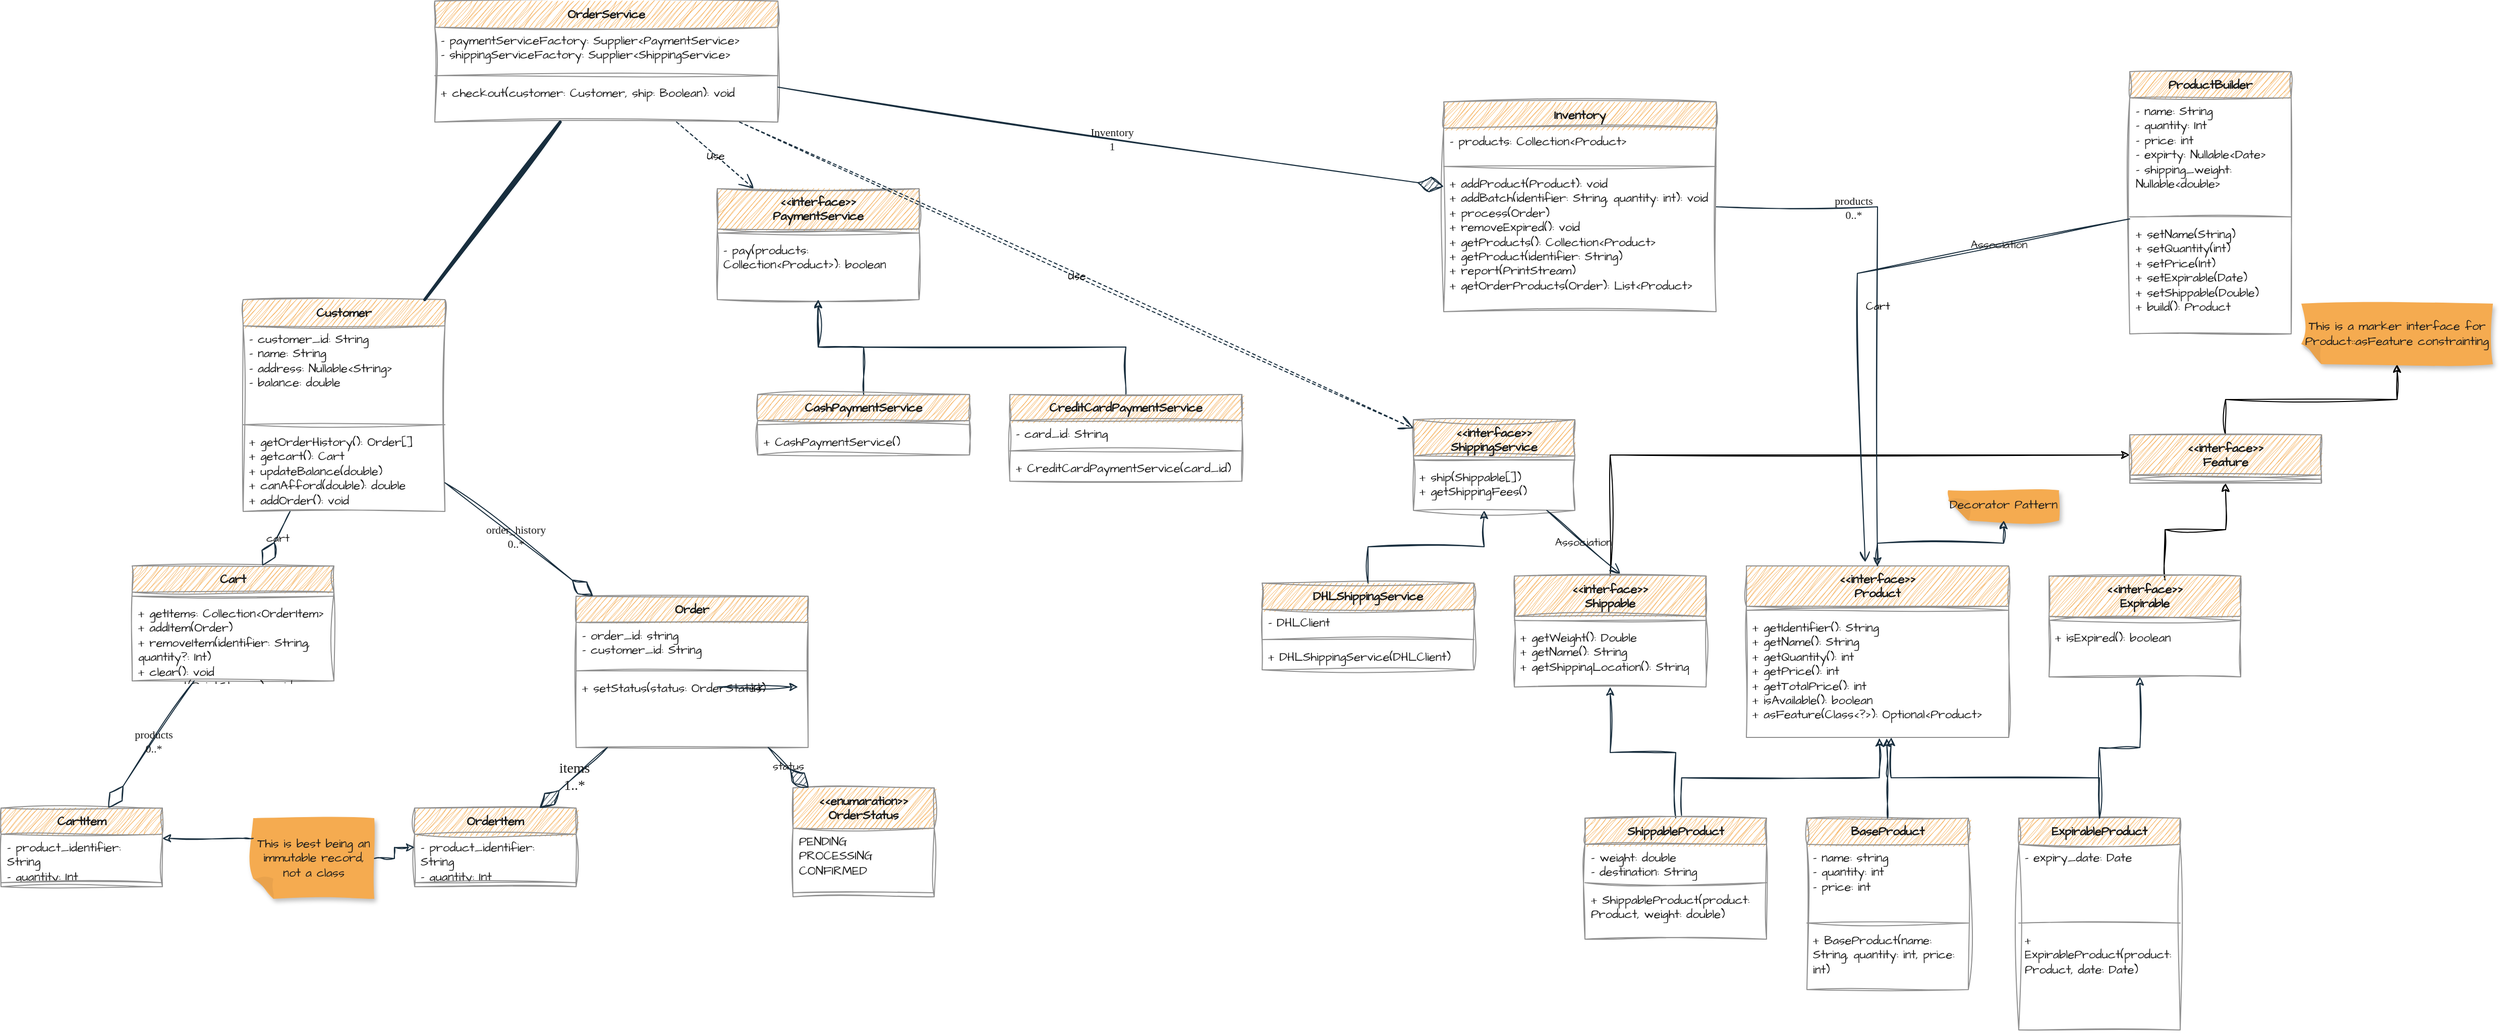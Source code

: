 <mxfile version="27.0.9">
  <diagram name="Page-1" id="oMHGKtjGc_Rwl72CopP7">
    <mxGraphModel dx="2526" dy="1317" grid="1" gridSize="10" guides="1" tooltips="1" connect="1" arrows="0" fold="1" page="0" pageScale="1" pageWidth="850" pageHeight="1100" math="0" shadow="0" adaptiveColors="auto">
      <root>
        <mxCell id="0" />
        <mxCell id="1" parent="0" />
        <mxCell id="bumFBKtYFmRdEkyEDQx--1" value="&amp;lt;&amp;lt;interface&amp;gt;&amp;gt;&lt;br&gt;Product" style="swimlane;fontStyle=1;align=center;verticalAlign=top;childLayout=stackLayout;horizontal=1;startSize=40;horizontalStack=0;resizeParent=1;resizeParentMax=0;resizeLast=0;collapsible=1;marginBottom=0;whiteSpace=wrap;html=1;hachureGap=4;fontFamily=Architects Daughter;fontSource=https%3A%2F%2Ffonts.googleapis.com%2Fcss%3Ffamily%3DArchitects%2BDaughter;labelBackgroundColor=none;fillColor=#F5AB50;strokeColor=#909090;fontColor=#1A1A1A;sketch=1;curveFitting=1;jiggle=2;" parent="1" vertex="1">
          <mxGeometry x="270" y="360" width="260" height="170" as="geometry" />
        </mxCell>
        <mxCell id="bumFBKtYFmRdEkyEDQx--3" value="" style="line;strokeWidth=1;fillColor=none;align=left;verticalAlign=middle;spacingTop=-1;spacingLeft=3;spacingRight=3;rotatable=0;labelPosition=right;points=[];portConstraint=eastwest;hachureGap=4;fontFamily=Architects Daughter;fontSource=https%3A%2F%2Ffonts.googleapis.com%2Fcss%3Ffamily%3DArchitects%2BDaughter;labelBackgroundColor=none;strokeColor=#909090;fontColor=#1A1A1A;sketch=1;curveFitting=1;jiggle=2;" parent="bumFBKtYFmRdEkyEDQx--1" vertex="1">
          <mxGeometry y="40" width="260" height="8" as="geometry" />
        </mxCell>
        <mxCell id="bumFBKtYFmRdEkyEDQx--4" value="&lt;div&gt;+ getIdentifier(): String&lt;/div&gt;&lt;div&gt;+ getName(): String&lt;/div&gt;&lt;div&gt;+ getQuantity(): int&lt;/div&gt;&lt;div&gt;+ getPrice(): int&lt;/div&gt;&lt;div&gt;+ getTotalPrice(): int&lt;/div&gt;&lt;div&gt;+ isAvailable(): boolean&lt;/div&gt;&lt;div&gt;+ asFeature(Class&amp;lt;?&amp;gt;): Optional&amp;lt;Product&amp;gt;&lt;/div&gt;" style="text;strokeColor=none;fillColor=none;align=left;verticalAlign=top;spacingLeft=4;spacingRight=4;overflow=hidden;rotatable=0;points=[[0,0.5],[1,0.5]];portConstraint=eastwest;whiteSpace=wrap;html=1;fontFamily=Architects Daughter;fontSource=https%3A%2F%2Ffonts.googleapis.com%2Fcss%3Ffamily%3DArchitects%2BDaughter;labelBackgroundColor=none;fontColor=#1A1A1A;sketch=1;curveFitting=1;jiggle=2;" parent="bumFBKtYFmRdEkyEDQx--1" vertex="1">
          <mxGeometry y="48" width="260" height="122" as="geometry" />
        </mxCell>
        <mxCell id="bumFBKtYFmRdEkyEDQx--17" style="edgeStyle=orthogonalEdgeStyle;rounded=0;hachureGap=4;orthogonalLoop=1;jettySize=auto;html=1;exitX=0.5;exitY=0;exitDx=0;exitDy=0;entryX=0.5;entryY=1;entryDx=0;entryDy=0;entryPerimeter=0;fontFamily=Architects Daughter;fontSource=https%3A%2F%2Ffonts.googleapis.com%2Fcss%3Ffamily%3DArchitects%2BDaughter;labelBackgroundColor=none;fontColor=default;strokeColor=#182E3E;sketch=1;curveFitting=1;jiggle=2;" parent="1" edge="1">
          <mxGeometry relative="1" as="geometry">
            <mxPoint x="490" y="670.0" as="targetPoint" />
          </mxGeometry>
        </mxCell>
        <mxCell id="bumFBKtYFmRdEkyEDQx--37" style="edgeStyle=orthogonalEdgeStyle;rounded=0;hachureGap=4;orthogonalLoop=1;jettySize=auto;html=1;exitX=0.5;exitY=0;exitDx=0;exitDy=0;entryX=0.5;entryY=1;entryDx=0;entryDy=0;fontFamily=Architects Daughter;fontSource=https%3A%2F%2Ffonts.googleapis.com%2Fcss%3Ffamily%3DArchitects%2BDaughter;labelBackgroundColor=none;fontColor=default;strokeColor=#182E3E;sketch=1;curveFitting=1;jiggle=2;" parent="1" edge="1">
          <mxGeometry relative="1" as="geometry">
            <mxPoint x="1060" y="420" as="targetPoint" />
          </mxGeometry>
        </mxCell>
        <mxCell id="bumFBKtYFmRdEkyEDQx--45" style="edgeStyle=orthogonalEdgeStyle;rounded=0;hachureGap=4;orthogonalLoop=1;jettySize=auto;html=1;exitX=0.5;exitY=0;exitDx=0;exitDy=0;fontFamily=Architects Daughter;fontSource=https%3A%2F%2Ffonts.googleapis.com%2Fcss%3Ffamily%3DArchitects%2BDaughter;entryX=0.309;entryY=1.103;entryDx=0;entryDy=0;entryPerimeter=0;labelBackgroundColor=none;fontColor=default;strokeColor=#182E3E;sketch=1;curveFitting=1;jiggle=2;" parent="1" edge="1">
          <mxGeometry relative="1" as="geometry">
            <mxPoint x="1029.44" y="422.678" as="targetPoint" />
            <Array as="points">
              <mxPoint x="995" y="560" />
              <mxPoint x="870" y="560" />
              <mxPoint x="870" y="582" />
              <mxPoint x="1029" y="582" />
              <mxPoint x="1029" y="423" />
            </Array>
          </mxGeometry>
        </mxCell>
        <mxCell id="bumFBKtYFmRdEkyEDQx--49" style="edgeStyle=orthogonalEdgeStyle;rounded=0;hachureGap=4;orthogonalLoop=1;jettySize=auto;html=1;exitX=0.5;exitY=0;exitDx=0;exitDy=0;entryX=0.414;entryY=0.974;entryDx=0;entryDy=0;entryPerimeter=0;fontFamily=Architects Daughter;fontSource=https%3A%2F%2Ffonts.googleapis.com%2Fcss%3Ffamily%3DArchitects%2BDaughter;labelBackgroundColor=none;fontColor=default;strokeColor=#182E3E;sketch=1;curveFitting=1;jiggle=2;" parent="1" edge="1">
          <mxGeometry relative="1" as="geometry">
            <mxPoint x="1240" y="300" as="sourcePoint" />
          </mxGeometry>
        </mxCell>
        <mxCell id="bumFBKtYFmRdEkyEDQx--67" value="BaseProduct" style="swimlane;fontStyle=1;align=center;verticalAlign=top;childLayout=stackLayout;horizontal=1;startSize=26;horizontalStack=0;resizeParent=1;resizeParentMax=0;resizeLast=0;collapsible=1;marginBottom=0;whiteSpace=wrap;html=1;hachureGap=4;fontFamily=Architects Daughter;fontSource=https%3A%2F%2Ffonts.googleapis.com%2Fcss%3Ffamily%3DArchitects%2BDaughter;labelBackgroundColor=none;fillColor=#F5AB50;strokeColor=#909090;fontColor=#1A1A1A;sketch=1;curveFitting=1;jiggle=2;" parent="1" vertex="1">
          <mxGeometry x="330" y="610" width="160" height="170" as="geometry" />
        </mxCell>
        <mxCell id="bumFBKtYFmRdEkyEDQx--68" value="- name: string&lt;div&gt;- quantity: int&lt;/div&gt;&lt;div&gt;- price: int&lt;/div&gt;" style="text;strokeColor=none;fillColor=none;align=left;verticalAlign=top;spacingLeft=4;spacingRight=4;overflow=hidden;rotatable=0;points=[[0,0.5],[1,0.5]];portConstraint=eastwest;whiteSpace=wrap;html=1;fontFamily=Architects Daughter;fontSource=https%3A%2F%2Ffonts.googleapis.com%2Fcss%3Ffamily%3DArchitects%2BDaughter;labelBackgroundColor=none;fontColor=#1A1A1A;sketch=1;curveFitting=1;jiggle=2;" parent="bumFBKtYFmRdEkyEDQx--67" vertex="1">
          <mxGeometry y="26" width="160" height="74" as="geometry" />
        </mxCell>
        <mxCell id="bumFBKtYFmRdEkyEDQx--69" value="" style="line;strokeWidth=1;fillColor=none;align=left;verticalAlign=middle;spacingTop=-1;spacingLeft=3;spacingRight=3;rotatable=0;labelPosition=right;points=[];portConstraint=eastwest;hachureGap=4;fontFamily=Architects Daughter;fontSource=https%3A%2F%2Ffonts.googleapis.com%2Fcss%3Ffamily%3DArchitects%2BDaughter;labelBackgroundColor=none;strokeColor=#909090;fontColor=#1A1A1A;sketch=1;curveFitting=1;jiggle=2;" parent="bumFBKtYFmRdEkyEDQx--67" vertex="1">
          <mxGeometry y="100" width="160" height="8" as="geometry" />
        </mxCell>
        <mxCell id="bumFBKtYFmRdEkyEDQx--112" value="&lt;div&gt;+ BaseProduct(name: String, quantity: int, price: int)&lt;/div&gt;" style="text;strokeColor=none;fillColor=none;align=left;verticalAlign=top;spacingLeft=4;spacingRight=4;overflow=hidden;rotatable=0;points=[[0,0.5],[1,0.5]];portConstraint=eastwest;whiteSpace=wrap;html=1;fontFamily=Architects Daughter;fontSource=https%3A%2F%2Ffonts.googleapis.com%2Fcss%3Ffamily%3DArchitects%2BDaughter;labelBackgroundColor=none;fontColor=#1A1A1A;sketch=1;curveFitting=1;jiggle=2;" parent="bumFBKtYFmRdEkyEDQx--67" vertex="1">
          <mxGeometry y="108" width="160" height="62" as="geometry" />
        </mxCell>
        <mxCell id="bumFBKtYFmRdEkyEDQx--71" style="edgeStyle=orthogonalEdgeStyle;rounded=0;hachureGap=4;orthogonalLoop=1;jettySize=auto;html=1;exitX=0.5;exitY=0;exitDx=0;exitDy=0;entryX=0.535;entryY=1.008;entryDx=0;entryDy=0;entryPerimeter=0;fontFamily=Architects Daughter;fontSource=https%3A%2F%2Ffonts.googleapis.com%2Fcss%3Ffamily%3DArchitects%2BDaughter;labelBackgroundColor=none;fontColor=default;strokeColor=#182E3E;sketch=1;curveFitting=1;jiggle=2;" parent="1" source="bumFBKtYFmRdEkyEDQx--67" target="bumFBKtYFmRdEkyEDQx--4" edge="1">
          <mxGeometry relative="1" as="geometry" />
        </mxCell>
        <mxCell id="bumFBKtYFmRdEkyEDQx--76" style="edgeStyle=orthogonalEdgeStyle;rounded=0;hachureGap=4;orthogonalLoop=1;jettySize=auto;html=1;exitX=0.532;exitY=-0.022;exitDx=0;exitDy=0;entryX=0.507;entryY=1.004;entryDx=0;entryDy=0;entryPerimeter=0;fontFamily=Architects Daughter;fontSource=https%3A%2F%2Ffonts.googleapis.com%2Fcss%3Ffamily%3DArchitects%2BDaughter;exitPerimeter=0;labelBackgroundColor=none;fontColor=default;strokeColor=#182E3E;sketch=1;curveFitting=1;jiggle=2;" parent="1" source="bumFBKtYFmRdEkyEDQx--77" target="bumFBKtYFmRdEkyEDQx--4" edge="1">
          <mxGeometry relative="1" as="geometry">
            <mxPoint x="340" y="600.0" as="sourcePoint" />
          </mxGeometry>
        </mxCell>
        <mxCell id="bumFBKtYFmRdEkyEDQx--84" style="edgeStyle=orthogonalEdgeStyle;rounded=0;hachureGap=4;orthogonalLoop=1;jettySize=auto;html=1;exitX=0.5;exitY=0;exitDx=0;exitDy=0;entryX=0.5;entryY=1;entryDx=0;entryDy=0;fontFamily=Architects Daughter;fontSource=https%3A%2F%2Ffonts.googleapis.com%2Fcss%3Ffamily%3DArchitects%2BDaughter;labelBackgroundColor=none;fontColor=default;strokeColor=#182E3E;sketch=1;curveFitting=1;jiggle=2;" parent="1" source="bumFBKtYFmRdEkyEDQx--77" target="bumFBKtYFmRdEkyEDQx--81" edge="1">
          <mxGeometry relative="1" as="geometry" />
        </mxCell>
        <mxCell id="bumFBKtYFmRdEkyEDQx--77" value="ShippableProduct" style="swimlane;fontStyle=1;align=center;verticalAlign=top;childLayout=stackLayout;horizontal=1;startSize=26;horizontalStack=0;resizeParent=1;resizeParentMax=0;resizeLast=0;collapsible=1;marginBottom=0;whiteSpace=wrap;html=1;hachureGap=4;fontFamily=Architects Daughter;fontSource=https%3A%2F%2Ffonts.googleapis.com%2Fcss%3Ffamily%3DArchitects%2BDaughter;labelBackgroundColor=none;fillColor=#F5AB50;strokeColor=#909090;fontColor=#1A1A1A;sketch=1;curveFitting=1;jiggle=2;" parent="1" vertex="1">
          <mxGeometry x="110" y="610" width="180" height="120" as="geometry" />
        </mxCell>
        <mxCell id="bumFBKtYFmRdEkyEDQx--78" value="- weight: double&lt;div&gt;- destination: String&lt;/div&gt;" style="text;strokeColor=none;fillColor=none;align=left;verticalAlign=top;spacingLeft=4;spacingRight=4;overflow=hidden;rotatable=0;points=[[0,0.5],[1,0.5]];portConstraint=eastwest;whiteSpace=wrap;html=1;fontFamily=Architects Daughter;fontSource=https%3A%2F%2Ffonts.googleapis.com%2Fcss%3Ffamily%3DArchitects%2BDaughter;labelBackgroundColor=none;fontColor=#1A1A1A;sketch=1;curveFitting=1;jiggle=2;" parent="bumFBKtYFmRdEkyEDQx--77" vertex="1">
          <mxGeometry y="26" width="180" height="34" as="geometry" />
        </mxCell>
        <mxCell id="bumFBKtYFmRdEkyEDQx--79" value="" style="line;strokeWidth=1;fillColor=none;align=left;verticalAlign=middle;spacingTop=-1;spacingLeft=3;spacingRight=3;rotatable=0;labelPosition=right;points=[];portConstraint=eastwest;hachureGap=4;fontFamily=Architects Daughter;fontSource=https%3A%2F%2Ffonts.googleapis.com%2Fcss%3Ffamily%3DArchitects%2BDaughter;labelBackgroundColor=none;strokeColor=#909090;fontColor=#1A1A1A;sketch=1;curveFitting=1;jiggle=2;" parent="bumFBKtYFmRdEkyEDQx--77" vertex="1">
          <mxGeometry y="60" width="180" height="8" as="geometry" />
        </mxCell>
        <mxCell id="bumFBKtYFmRdEkyEDQx--114" value="&lt;div&gt;+ ShippableProduct(product: Product, weight: double)&lt;/div&gt;" style="text;strokeColor=none;fillColor=none;align=left;verticalAlign=top;spacingLeft=4;spacingRight=4;overflow=hidden;rotatable=0;points=[[0,0.5],[1,0.5]];portConstraint=eastwest;whiteSpace=wrap;html=1;fontFamily=Architects Daughter;fontSource=https%3A%2F%2Ffonts.googleapis.com%2Fcss%3Ffamily%3DArchitects%2BDaughter;labelBackgroundColor=none;fontColor=#1A1A1A;sketch=1;curveFitting=1;jiggle=2;" parent="bumFBKtYFmRdEkyEDQx--77" vertex="1">
          <mxGeometry y="68" width="180" height="52" as="geometry" />
        </mxCell>
        <mxCell id="ifX96Rxdt8vaZdkQ2NE4-5" style="edgeStyle=orthogonalEdgeStyle;rounded=0;sketch=1;hachureGap=4;jiggle=2;curveFitting=1;orthogonalLoop=1;jettySize=auto;html=1;fontFamily=Architects Daughter;fontSource=https%3A%2F%2Ffonts.googleapis.com%2Fcss%3Ffamily%3DArchitects%2BDaughter;" edge="1" parent="1" source="bumFBKtYFmRdEkyEDQx--81" target="ifX96Rxdt8vaZdkQ2NE4-1">
          <mxGeometry relative="1" as="geometry">
            <Array as="points">
              <mxPoint x="135" y="250" />
            </Array>
          </mxGeometry>
        </mxCell>
        <mxCell id="bumFBKtYFmRdEkyEDQx--81" value="&amp;lt;&amp;lt;interface&amp;gt;&amp;gt;&lt;br&gt;Shippable" style="swimlane;fontStyle=1;align=center;verticalAlign=top;childLayout=stackLayout;horizontal=1;startSize=40;horizontalStack=0;resizeParent=1;resizeParentMax=0;resizeLast=0;collapsible=1;marginBottom=0;whiteSpace=wrap;html=1;hachureGap=4;fontFamily=Architects Daughter;fontSource=https%3A%2F%2Ffonts.googleapis.com%2Fcss%3Ffamily%3DArchitects%2BDaughter;labelBackgroundColor=none;fillColor=#F5AB50;strokeColor=#909090;fontColor=#1A1A1A;sketch=1;curveFitting=1;jiggle=2;" parent="1" vertex="1">
          <mxGeometry x="40" y="370" width="190" height="110" as="geometry" />
        </mxCell>
        <mxCell id="bumFBKtYFmRdEkyEDQx--82" value="" style="line;strokeWidth=1;fillColor=none;align=left;verticalAlign=middle;spacingTop=-1;spacingLeft=3;spacingRight=3;rotatable=0;labelPosition=right;points=[];portConstraint=eastwest;hachureGap=4;fontFamily=Architects Daughter;fontSource=https%3A%2F%2Ffonts.googleapis.com%2Fcss%3Ffamily%3DArchitects%2BDaughter;labelBackgroundColor=none;strokeColor=#909090;fontColor=#1A1A1A;sketch=1;curveFitting=1;jiggle=2;" parent="bumFBKtYFmRdEkyEDQx--81" vertex="1">
          <mxGeometry y="40" width="190" height="8" as="geometry" />
        </mxCell>
        <mxCell id="bumFBKtYFmRdEkyEDQx--83" value="&lt;div&gt;+ getWeight(): Double&lt;/div&gt;&lt;div&gt;+ getName(): String&lt;/div&gt;&lt;div&gt;+ getShippingLocation(): String&lt;/div&gt;" style="text;strokeColor=none;fillColor=none;align=left;verticalAlign=top;spacingLeft=4;spacingRight=4;overflow=hidden;rotatable=0;points=[[0,0.5],[1,0.5]];portConstraint=eastwest;whiteSpace=wrap;html=1;fontFamily=Architects Daughter;fontSource=https%3A%2F%2Ffonts.googleapis.com%2Fcss%3Ffamily%3DArchitects%2BDaughter;labelBackgroundColor=none;fontColor=#1A1A1A;sketch=1;curveFitting=1;jiggle=2;" parent="bumFBKtYFmRdEkyEDQx--81" vertex="1">
          <mxGeometry y="48" width="190" height="62" as="geometry" />
        </mxCell>
        <mxCell id="bumFBKtYFmRdEkyEDQx--85" value="ExpirableProduct" style="swimlane;fontStyle=1;align=center;verticalAlign=top;childLayout=stackLayout;horizontal=1;startSize=26;horizontalStack=0;resizeParent=1;resizeParentMax=0;resizeLast=0;collapsible=1;marginBottom=0;whiteSpace=wrap;html=1;hachureGap=4;fontFamily=Architects Daughter;fontSource=https%3A%2F%2Ffonts.googleapis.com%2Fcss%3Ffamily%3DArchitects%2BDaughter;labelBackgroundColor=none;fillColor=#F5AB50;strokeColor=#909090;fontColor=#1A1A1A;sketch=1;curveFitting=1;jiggle=2;" parent="1" vertex="1">
          <mxGeometry x="540" y="610" width="160" height="210" as="geometry" />
        </mxCell>
        <mxCell id="bumFBKtYFmRdEkyEDQx--86" value="- expiry_date: Date" style="text;strokeColor=none;fillColor=none;align=left;verticalAlign=top;spacingLeft=4;spacingRight=4;overflow=hidden;rotatable=0;points=[[0,0.5],[1,0.5]];portConstraint=eastwest;whiteSpace=wrap;html=1;fontFamily=Architects Daughter;fontSource=https%3A%2F%2Ffonts.googleapis.com%2Fcss%3Ffamily%3DArchitects%2BDaughter;labelBackgroundColor=none;fontColor=#1A1A1A;sketch=1;curveFitting=1;jiggle=2;" parent="bumFBKtYFmRdEkyEDQx--85" vertex="1">
          <mxGeometry y="26" width="160" height="74" as="geometry" />
        </mxCell>
        <mxCell id="bumFBKtYFmRdEkyEDQx--87" value="" style="line;strokeWidth=1;fillColor=none;align=left;verticalAlign=middle;spacingTop=-1;spacingLeft=3;spacingRight=3;rotatable=0;labelPosition=right;points=[];portConstraint=eastwest;hachureGap=4;fontFamily=Architects Daughter;fontSource=https%3A%2F%2Ffonts.googleapis.com%2Fcss%3Ffamily%3DArchitects%2BDaughter;labelBackgroundColor=none;strokeColor=#909090;fontColor=#1A1A1A;sketch=1;curveFitting=1;jiggle=2;" parent="bumFBKtYFmRdEkyEDQx--85" vertex="1">
          <mxGeometry y="100" width="160" height="8" as="geometry" />
        </mxCell>
        <mxCell id="bumFBKtYFmRdEkyEDQx--113" value="&lt;div&gt;+ ExpirableProduct(product: Product, date: Date)&lt;/div&gt;" style="text;strokeColor=none;fillColor=none;align=left;verticalAlign=top;spacingLeft=4;spacingRight=4;overflow=hidden;rotatable=0;points=[[0,0.5],[1,0.5]];portConstraint=eastwest;whiteSpace=wrap;html=1;fontFamily=Architects Daughter;fontSource=https%3A%2F%2Ffonts.googleapis.com%2Fcss%3Ffamily%3DArchitects%2BDaughter;labelBackgroundColor=none;fontColor=#1A1A1A;sketch=1;curveFitting=1;jiggle=2;" parent="bumFBKtYFmRdEkyEDQx--85" vertex="1">
          <mxGeometry y="108" width="160" height="102" as="geometry" />
        </mxCell>
        <mxCell id="ifX96Rxdt8vaZdkQ2NE4-4" style="edgeStyle=orthogonalEdgeStyle;rounded=0;sketch=1;hachureGap=4;jiggle=2;curveFitting=1;orthogonalLoop=1;jettySize=auto;html=1;exitX=0.605;exitY=0.04;exitDx=0;exitDy=0;fontFamily=Architects Daughter;fontSource=https%3A%2F%2Ffonts.googleapis.com%2Fcss%3Ffamily%3DArchitects%2BDaughter;exitPerimeter=0;" edge="1" parent="1" source="bumFBKtYFmRdEkyEDQx--89" target="ifX96Rxdt8vaZdkQ2NE4-1">
          <mxGeometry relative="1" as="geometry" />
        </mxCell>
        <mxCell id="bumFBKtYFmRdEkyEDQx--89" value="&amp;lt;&amp;lt;interface&amp;gt;&amp;gt;&lt;br&gt;Expirable" style="swimlane;fontStyle=1;align=center;verticalAlign=top;childLayout=stackLayout;horizontal=1;startSize=40;horizontalStack=0;resizeParent=1;resizeParentMax=0;resizeLast=0;collapsible=1;marginBottom=0;whiteSpace=wrap;html=1;hachureGap=4;fontFamily=Architects Daughter;fontSource=https%3A%2F%2Ffonts.googleapis.com%2Fcss%3Ffamily%3DArchitects%2BDaughter;labelBackgroundColor=none;fillColor=#F5AB50;strokeColor=#909090;fontColor=#1A1A1A;sketch=1;curveFitting=1;jiggle=2;" parent="1" vertex="1">
          <mxGeometry x="570" y="370" width="190" height="100" as="geometry" />
        </mxCell>
        <mxCell id="bumFBKtYFmRdEkyEDQx--90" value="" style="line;strokeWidth=1;fillColor=none;align=left;verticalAlign=middle;spacingTop=-1;spacingLeft=3;spacingRight=3;rotatable=0;labelPosition=right;points=[];portConstraint=eastwest;hachureGap=4;fontFamily=Architects Daughter;fontSource=https%3A%2F%2Ffonts.googleapis.com%2Fcss%3Ffamily%3DArchitects%2BDaughter;labelBackgroundColor=none;strokeColor=#909090;fontColor=#1A1A1A;sketch=1;curveFitting=1;jiggle=2;" parent="bumFBKtYFmRdEkyEDQx--89" vertex="1">
          <mxGeometry y="40" width="190" height="8" as="geometry" />
        </mxCell>
        <mxCell id="bumFBKtYFmRdEkyEDQx--91" value="&lt;div&gt;+ isExpired(): boolean&lt;/div&gt;" style="text;strokeColor=none;fillColor=none;align=left;verticalAlign=top;spacingLeft=4;spacingRight=4;overflow=hidden;rotatable=0;points=[[0,0.5],[1,0.5]];portConstraint=eastwest;whiteSpace=wrap;html=1;fontFamily=Architects Daughter;fontSource=https%3A%2F%2Ffonts.googleapis.com%2Fcss%3Ffamily%3DArchitects%2BDaughter;labelBackgroundColor=none;fontColor=#1A1A1A;sketch=1;curveFitting=1;jiggle=2;" parent="bumFBKtYFmRdEkyEDQx--89" vertex="1">
          <mxGeometry y="48" width="190" height="52" as="geometry" />
        </mxCell>
        <mxCell id="bumFBKtYFmRdEkyEDQx--92" style="edgeStyle=orthogonalEdgeStyle;rounded=0;hachureGap=4;orthogonalLoop=1;jettySize=auto;html=1;exitX=0.5;exitY=0;exitDx=0;exitDy=0;entryX=0.474;entryY=1;entryDx=0;entryDy=0;entryPerimeter=0;fontFamily=Architects Daughter;fontSource=https%3A%2F%2Ffonts.googleapis.com%2Fcss%3Ffamily%3DArchitects%2BDaughter;labelBackgroundColor=none;fontColor=default;strokeColor=#182E3E;sketch=1;curveFitting=1;jiggle=2;" parent="1" source="bumFBKtYFmRdEkyEDQx--85" target="bumFBKtYFmRdEkyEDQx--91" edge="1">
          <mxGeometry relative="1" as="geometry" />
        </mxCell>
        <mxCell id="bumFBKtYFmRdEkyEDQx--93" style="edgeStyle=orthogonalEdgeStyle;rounded=0;hachureGap=4;orthogonalLoop=1;jettySize=auto;html=1;exitX=0.5;exitY=0;exitDx=0;exitDy=0;entryX=0.552;entryY=1;entryDx=0;entryDy=0;entryPerimeter=0;fontFamily=Architects Daughter;fontSource=https%3A%2F%2Ffonts.googleapis.com%2Fcss%3Ffamily%3DArchitects%2BDaughter;labelBackgroundColor=none;fontColor=default;strokeColor=#182E3E;sketch=1;curveFitting=1;jiggle=2;" parent="1" source="bumFBKtYFmRdEkyEDQx--85" target="bumFBKtYFmRdEkyEDQx--4" edge="1">
          <mxGeometry relative="1" as="geometry" />
        </mxCell>
        <mxCell id="bumFBKtYFmRdEkyEDQx--94" value="ProductBuilder" style="swimlane;fontStyle=1;align=center;verticalAlign=top;childLayout=stackLayout;horizontal=1;startSize=26;horizontalStack=0;resizeParent=1;resizeParentMax=0;resizeLast=0;collapsible=1;marginBottom=0;whiteSpace=wrap;html=1;hachureGap=4;fontFamily=Architects Daughter;fontSource=https%3A%2F%2Ffonts.googleapis.com%2Fcss%3Ffamily%3DArchitects%2BDaughter;labelBackgroundColor=none;fillColor=#F5AB50;strokeColor=#909090;fontColor=#1A1A1A;sketch=1;curveFitting=1;jiggle=2;" parent="1" vertex="1">
          <mxGeometry x="650" y="-130" width="160" height="260" as="geometry" />
        </mxCell>
        <mxCell id="bumFBKtYFmRdEkyEDQx--95" value="- name: String&lt;div&gt;- quantity: Int&lt;/div&gt;&lt;div&gt;- price: int&lt;/div&gt;&lt;div&gt;- expirty: Nullable&amp;lt;Date&amp;gt;&lt;/div&gt;&lt;div&gt;- shipping_weight: Nullable&amp;lt;double&amp;gt;&lt;/div&gt;" style="text;strokeColor=none;fillColor=none;align=left;verticalAlign=top;spacingLeft=4;spacingRight=4;overflow=hidden;rotatable=0;points=[[0,0.5],[1,0.5]];portConstraint=eastwest;whiteSpace=wrap;html=1;fontFamily=Architects Daughter;fontSource=https%3A%2F%2Ffonts.googleapis.com%2Fcss%3Ffamily%3DArchitects%2BDaughter;labelBackgroundColor=none;fontColor=#1A1A1A;sketch=1;curveFitting=1;jiggle=2;" parent="bumFBKtYFmRdEkyEDQx--94" vertex="1">
          <mxGeometry y="26" width="160" height="114" as="geometry" />
        </mxCell>
        <mxCell id="bumFBKtYFmRdEkyEDQx--96" value="" style="line;strokeWidth=1;fillColor=none;align=left;verticalAlign=middle;spacingTop=-1;spacingLeft=3;spacingRight=3;rotatable=0;labelPosition=right;points=[];portConstraint=eastwest;hachureGap=4;fontFamily=Architects Daughter;fontSource=https%3A%2F%2Ffonts.googleapis.com%2Fcss%3Ffamily%3DArchitects%2BDaughter;labelBackgroundColor=none;strokeColor=#909090;fontColor=#1A1A1A;sketch=1;curveFitting=1;jiggle=2;" parent="bumFBKtYFmRdEkyEDQx--94" vertex="1">
          <mxGeometry y="140" width="160" height="8" as="geometry" />
        </mxCell>
        <mxCell id="bumFBKtYFmRdEkyEDQx--97" value="+ setName(String)&lt;div&gt;+ setQuantity(int)&lt;/div&gt;&lt;div&gt;+ setPrice(Int)&lt;/div&gt;&lt;div&gt;+ setExpirable(Date)&lt;/div&gt;&lt;div&gt;+ setShippable(Double)&lt;/div&gt;&lt;div&gt;+ build(): Product&lt;/div&gt;" style="text;strokeColor=none;fillColor=none;align=left;verticalAlign=top;spacingLeft=4;spacingRight=4;overflow=hidden;rotatable=0;points=[[0,0.5],[1,0.5]];portConstraint=eastwest;whiteSpace=wrap;html=1;fontFamily=Architects Daughter;fontSource=https%3A%2F%2Ffonts.googleapis.com%2Fcss%3Ffamily%3DArchitects%2BDaughter;labelBackgroundColor=none;fontColor=#1A1A1A;sketch=1;curveFitting=1;jiggle=2;" parent="bumFBKtYFmRdEkyEDQx--94" vertex="1">
          <mxGeometry y="148" width="160" height="112" as="geometry" />
        </mxCell>
        <mxCell id="bumFBKtYFmRdEkyEDQx--98" value="" style="endArrow=open;startArrow=none;endFill=0;startFill=0;endSize=8;html=1;verticalAlign=bottom;labelBackgroundColor=none;strokeWidth=1;rounded=0;hachureGap=4;fontFamily=Architects Daughter;fontSource=https%3A%2F%2Ffonts.googleapis.com%2Fcss%3Ffamily%3DArchitects%2BDaughter;entryX=0.453;entryY=-0.022;entryDx=0;entryDy=0;entryPerimeter=0;fontColor=default;strokeColor=#182E3E;sketch=1;curveFitting=1;jiggle=2;" parent="1" source="bumFBKtYFmRdEkyEDQx--94" target="bumFBKtYFmRdEkyEDQx--1" edge="1">
          <mxGeometry width="160" relative="1" as="geometry">
            <mxPoint x="150" y="220" as="sourcePoint" />
            <mxPoint x="310" y="220" as="targetPoint" />
            <Array as="points">
              <mxPoint x="380" y="70" />
            </Array>
          </mxGeometry>
        </mxCell>
        <mxCell id="bumFBKtYFmRdEkyEDQx--194" value="Association" style="edgeLabel;html=1;align=center;verticalAlign=middle;resizable=0;points=[];hachureGap=4;strokeColor=#909090;fontFamily=Architects Daughter;fontSource=https%3A%2F%2Ffonts.googleapis.com%2Fcss%3Ffamily%3DArchitects%2BDaughter;fontColor=#1A1A1A;fillColor=#F5AB50;labelBackgroundColor=none;sketch=1;curveFitting=1;jiggle=2;" parent="bumFBKtYFmRdEkyEDQx--98" vertex="1" connectable="0">
          <mxGeometry x="-0.526" y="-1" relative="1" as="geometry">
            <mxPoint as="offset" />
          </mxGeometry>
        </mxCell>
        <mxCell id="bumFBKtYFmRdEkyEDQx--101" value="&lt;div&gt;&amp;lt;&amp;lt;interface&amp;gt;&amp;gt;&lt;/div&gt;ShippingService" style="swimlane;fontStyle=1;align=center;verticalAlign=top;childLayout=stackLayout;horizontal=1;startSize=36;horizontalStack=0;resizeParent=1;resizeParentMax=0;resizeLast=0;collapsible=1;marginBottom=0;whiteSpace=wrap;html=1;hachureGap=4;fontFamily=Architects Daughter;fontSource=https%3A%2F%2Ffonts.googleapis.com%2Fcss%3Ffamily%3DArchitects%2BDaughter;labelBackgroundColor=none;fillColor=#F5AB50;strokeColor=#909090;fontColor=#1A1A1A;sketch=1;curveFitting=1;jiggle=2;" parent="1" vertex="1">
          <mxGeometry x="-60" y="215" width="160" height="90" as="geometry" />
        </mxCell>
        <mxCell id="bumFBKtYFmRdEkyEDQx--103" value="" style="line;strokeWidth=1;fillColor=none;align=left;verticalAlign=middle;spacingTop=-1;spacingLeft=3;spacingRight=3;rotatable=0;labelPosition=right;points=[];portConstraint=eastwest;hachureGap=4;fontFamily=Architects Daughter;fontSource=https%3A%2F%2Ffonts.googleapis.com%2Fcss%3Ffamily%3DArchitects%2BDaughter;labelBackgroundColor=none;strokeColor=#909090;fontColor=#1A1A1A;sketch=1;curveFitting=1;jiggle=2;" parent="bumFBKtYFmRdEkyEDQx--101" vertex="1">
          <mxGeometry y="36" width="160" height="8" as="geometry" />
        </mxCell>
        <mxCell id="bumFBKtYFmRdEkyEDQx--104" value="+ ship(Shippable[])&lt;div&gt;+ getShippingFees()&lt;/div&gt;" style="text;strokeColor=none;fillColor=none;align=left;verticalAlign=top;spacingLeft=4;spacingRight=4;overflow=hidden;rotatable=0;points=[[0,0.5],[1,0.5]];portConstraint=eastwest;whiteSpace=wrap;html=1;fontFamily=Architects Daughter;fontSource=https%3A%2F%2Ffonts.googleapis.com%2Fcss%3Ffamily%3DArchitects%2BDaughter;labelBackgroundColor=none;fontColor=#1A1A1A;sketch=1;curveFitting=1;jiggle=2;" parent="bumFBKtYFmRdEkyEDQx--101" vertex="1">
          <mxGeometry y="44" width="160" height="46" as="geometry" />
        </mxCell>
        <mxCell id="bumFBKtYFmRdEkyEDQx--105" value="" style="endArrow=open;startArrow=none;endFill=0;startFill=0;endSize=8;html=1;verticalAlign=bottom;labelBackgroundColor=none;strokeWidth=1;rounded=0;hachureGap=4;fontFamily=Architects Daughter;fontSource=https%3A%2F%2Ffonts.googleapis.com%2Fcss%3Ffamily%3DArchitects%2BDaughter;entryX=0.553;entryY=-0.02;entryDx=0;entryDy=0;entryPerimeter=0;fontColor=default;strokeColor=#182E3E;sketch=1;curveFitting=1;jiggle=2;" parent="1" source="bumFBKtYFmRdEkyEDQx--101" target="bumFBKtYFmRdEkyEDQx--81" edge="1">
          <mxGeometry width="160" relative="1" as="geometry">
            <mxPoint x="-210" y="160" as="sourcePoint" />
            <mxPoint x="-50" y="160" as="targetPoint" />
          </mxGeometry>
        </mxCell>
        <mxCell id="bumFBKtYFmRdEkyEDQx--130" value="Association" style="edgeLabel;html=1;align=center;verticalAlign=middle;resizable=0;points=[];hachureGap=4;strokeColor=#909090;fontFamily=Architects Daughter;fontSource=https%3A%2F%2Ffonts.googleapis.com%2Fcss%3Ffamily%3DArchitects%2BDaughter;fontColor=#1A1A1A;fillColor=#F5AB50;labelBackgroundColor=none;sketch=1;curveFitting=1;jiggle=2;" parent="bumFBKtYFmRdEkyEDQx--105" vertex="1" connectable="0">
          <mxGeometry x="-0.032" relative="1" as="geometry">
            <mxPoint as="offset" />
          </mxGeometry>
        </mxCell>
        <mxCell id="bumFBKtYFmRdEkyEDQx--106" value="DHLShippingService" style="swimlane;fontStyle=1;align=center;verticalAlign=top;childLayout=stackLayout;horizontal=1;startSize=26;horizontalStack=0;resizeParent=1;resizeParentMax=0;resizeLast=0;collapsible=1;marginBottom=0;whiteSpace=wrap;html=1;hachureGap=4;fontFamily=Architects Daughter;fontSource=https%3A%2F%2Ffonts.googleapis.com%2Fcss%3Ffamily%3DArchitects%2BDaughter;labelBackgroundColor=none;fillColor=#F5AB50;strokeColor=#909090;fontColor=#1A1A1A;sketch=1;curveFitting=1;jiggle=2;" parent="1" vertex="1">
          <mxGeometry x="-210" y="377" width="210" height="86" as="geometry" />
        </mxCell>
        <mxCell id="bumFBKtYFmRdEkyEDQx--107" value="- DHLClient" style="text;strokeColor=none;fillColor=none;align=left;verticalAlign=top;spacingLeft=4;spacingRight=4;overflow=hidden;rotatable=0;points=[[0,0.5],[1,0.5]];portConstraint=eastwest;whiteSpace=wrap;html=1;fontFamily=Architects Daughter;fontSource=https%3A%2F%2Ffonts.googleapis.com%2Fcss%3Ffamily%3DArchitects%2BDaughter;labelBackgroundColor=none;fontColor=#1A1A1A;sketch=1;curveFitting=1;jiggle=2;" parent="bumFBKtYFmRdEkyEDQx--106" vertex="1">
          <mxGeometry y="26" width="210" height="26" as="geometry" />
        </mxCell>
        <mxCell id="bumFBKtYFmRdEkyEDQx--108" value="" style="line;strokeWidth=1;fillColor=none;align=left;verticalAlign=middle;spacingTop=-1;spacingLeft=3;spacingRight=3;rotatable=0;labelPosition=right;points=[];portConstraint=eastwest;hachureGap=4;fontFamily=Architects Daughter;fontSource=https%3A%2F%2Ffonts.googleapis.com%2Fcss%3Ffamily%3DArchitects%2BDaughter;labelBackgroundColor=none;strokeColor=#909090;fontColor=#1A1A1A;sketch=1;curveFitting=1;jiggle=2;" parent="bumFBKtYFmRdEkyEDQx--106" vertex="1">
          <mxGeometry y="52" width="210" height="8" as="geometry" />
        </mxCell>
        <mxCell id="bumFBKtYFmRdEkyEDQx--109" value="+ DHLShippingService(DHLClient)&lt;div&gt;&lt;br&gt;&lt;div&gt;&lt;br&gt;&lt;/div&gt;&lt;/div&gt;" style="text;strokeColor=none;fillColor=none;align=left;verticalAlign=top;spacingLeft=4;spacingRight=4;overflow=hidden;rotatable=0;points=[[0,0.5],[1,0.5]];portConstraint=eastwest;whiteSpace=wrap;html=1;fontFamily=Architects Daughter;fontSource=https%3A%2F%2Ffonts.googleapis.com%2Fcss%3Ffamily%3DArchitects%2BDaughter;labelBackgroundColor=none;fontColor=#1A1A1A;sketch=1;curveFitting=1;jiggle=2;" parent="bumFBKtYFmRdEkyEDQx--106" vertex="1">
          <mxGeometry y="60" width="210" height="26" as="geometry" />
        </mxCell>
        <mxCell id="bumFBKtYFmRdEkyEDQx--110" style="edgeStyle=orthogonalEdgeStyle;rounded=0;hachureGap=4;orthogonalLoop=1;jettySize=auto;html=1;exitX=0.5;exitY=0;exitDx=0;exitDy=0;entryX=0.438;entryY=1;entryDx=0;entryDy=0;entryPerimeter=0;fontFamily=Architects Daughter;fontSource=https%3A%2F%2Ffonts.googleapis.com%2Fcss%3Ffamily%3DArchitects%2BDaughter;labelBackgroundColor=none;fontColor=default;strokeColor=#182E3E;sketch=1;curveFitting=1;jiggle=2;" parent="1" source="bumFBKtYFmRdEkyEDQx--106" target="bumFBKtYFmRdEkyEDQx--104" edge="1">
          <mxGeometry relative="1" as="geometry" />
        </mxCell>
        <mxCell id="bumFBKtYFmRdEkyEDQx--115" value="&lt;div&gt;&amp;lt;&amp;lt;interface&amp;gt;&amp;gt;&lt;/div&gt;PaymentService" style="swimlane;fontStyle=1;align=center;verticalAlign=top;childLayout=stackLayout;horizontal=1;startSize=40;horizontalStack=0;resizeParent=1;resizeParentMax=0;resizeLast=0;collapsible=1;marginBottom=0;whiteSpace=wrap;html=1;hachureGap=4;fontFamily=Architects Daughter;fontSource=https%3A%2F%2Ffonts.googleapis.com%2Fcss%3Ffamily%3DArchitects%2BDaughter;labelBackgroundColor=none;fillColor=#F5AB50;strokeColor=#909090;fontColor=#1A1A1A;sketch=1;curveFitting=1;jiggle=2;" parent="1" vertex="1">
          <mxGeometry x="-750" y="-14" width="200" height="110" as="geometry" />
        </mxCell>
        <mxCell id="bumFBKtYFmRdEkyEDQx--117" value="" style="line;strokeWidth=1;fillColor=none;align=left;verticalAlign=middle;spacingTop=-1;spacingLeft=3;spacingRight=3;rotatable=0;labelPosition=right;points=[];portConstraint=eastwest;hachureGap=4;fontFamily=Architects Daughter;fontSource=https%3A%2F%2Ffonts.googleapis.com%2Fcss%3Ffamily%3DArchitects%2BDaughter;labelBackgroundColor=none;strokeColor=#909090;fontColor=#1A1A1A;sketch=1;curveFitting=1;jiggle=2;" parent="bumFBKtYFmRdEkyEDQx--115" vertex="1">
          <mxGeometry y="40" width="200" height="8" as="geometry" />
        </mxCell>
        <mxCell id="bumFBKtYFmRdEkyEDQx--118" value="- pay(products: Collection&amp;lt;Product&amp;gt;): boolean" style="text;strokeColor=none;fillColor=none;align=left;verticalAlign=top;spacingLeft=4;spacingRight=4;overflow=hidden;rotatable=0;points=[[0,0.5],[1,0.5]];portConstraint=eastwest;whiteSpace=wrap;html=1;fontFamily=Architects Daughter;fontSource=https%3A%2F%2Ffonts.googleapis.com%2Fcss%3Ffamily%3DArchitects%2BDaughter;labelBackgroundColor=none;fontColor=#1A1A1A;sketch=1;curveFitting=1;jiggle=2;" parent="bumFBKtYFmRdEkyEDQx--115" vertex="1">
          <mxGeometry y="48" width="200" height="62" as="geometry" />
        </mxCell>
        <mxCell id="bumFBKtYFmRdEkyEDQx--124" style="edgeStyle=orthogonalEdgeStyle;rounded=0;hachureGap=4;orthogonalLoop=1;jettySize=auto;html=1;exitX=0.5;exitY=0;exitDx=0;exitDy=0;strokeColor=#182E3E;fontFamily=Architects Daughter;fontSource=https%3A%2F%2Ffonts.googleapis.com%2Fcss%3Ffamily%3DArchitects%2BDaughter;fontColor=default;labelBackgroundColor=none;sketch=1;curveFitting=1;jiggle=2;" parent="1" source="bumFBKtYFmRdEkyEDQx--120" target="bumFBKtYFmRdEkyEDQx--115" edge="1">
          <mxGeometry relative="1" as="geometry" />
        </mxCell>
        <mxCell id="bumFBKtYFmRdEkyEDQx--120" value="CashPaymentService" style="swimlane;fontStyle=1;align=center;verticalAlign=top;childLayout=stackLayout;horizontal=1;startSize=26;horizontalStack=0;resizeParent=1;resizeParentMax=0;resizeLast=0;collapsible=1;marginBottom=0;whiteSpace=wrap;html=1;hachureGap=4;fontFamily=Architects Daughter;fontSource=https%3A%2F%2Ffonts.googleapis.com%2Fcss%3Ffamily%3DArchitects%2BDaughter;labelBackgroundColor=none;fillColor=#F5AB50;strokeColor=#909090;fontColor=#1A1A1A;sketch=1;curveFitting=1;jiggle=2;" parent="1" vertex="1">
          <mxGeometry x="-710" y="190" width="210" height="60" as="geometry" />
        </mxCell>
        <mxCell id="bumFBKtYFmRdEkyEDQx--122" value="" style="line;strokeWidth=1;fillColor=none;align=left;verticalAlign=middle;spacingTop=-1;spacingLeft=3;spacingRight=3;rotatable=0;labelPosition=right;points=[];portConstraint=eastwest;hachureGap=4;fontFamily=Architects Daughter;fontSource=https%3A%2F%2Ffonts.googleapis.com%2Fcss%3Ffamily%3DArchitects%2BDaughter;labelBackgroundColor=none;strokeColor=#909090;fontColor=#1A1A1A;sketch=1;curveFitting=1;jiggle=2;" parent="bumFBKtYFmRdEkyEDQx--120" vertex="1">
          <mxGeometry y="26" width="210" height="8" as="geometry" />
        </mxCell>
        <mxCell id="bumFBKtYFmRdEkyEDQx--123" value="&lt;div&gt;&lt;div&gt;+ CashPaymentService()&lt;/div&gt;&lt;/div&gt;" style="text;strokeColor=none;fillColor=none;align=left;verticalAlign=top;spacingLeft=4;spacingRight=4;overflow=hidden;rotatable=0;points=[[0,0.5],[1,0.5]];portConstraint=eastwest;whiteSpace=wrap;html=1;fontFamily=Architects Daughter;fontSource=https%3A%2F%2Ffonts.googleapis.com%2Fcss%3Ffamily%3DArchitects%2BDaughter;labelBackgroundColor=none;fontColor=#1A1A1A;sketch=1;curveFitting=1;jiggle=2;" parent="bumFBKtYFmRdEkyEDQx--120" vertex="1">
          <mxGeometry y="34" width="210" height="26" as="geometry" />
        </mxCell>
        <mxCell id="bumFBKtYFmRdEkyEDQx--129" style="edgeStyle=orthogonalEdgeStyle;rounded=0;hachureGap=4;orthogonalLoop=1;jettySize=auto;html=1;exitX=0.5;exitY=0;exitDx=0;exitDy=0;strokeColor=#182E3E;fontFamily=Architects Daughter;fontSource=https%3A%2F%2Ffonts.googleapis.com%2Fcss%3Ffamily%3DArchitects%2BDaughter;fontColor=default;labelBackgroundColor=none;sketch=1;curveFitting=1;jiggle=2;" parent="1" source="bumFBKtYFmRdEkyEDQx--125" target="bumFBKtYFmRdEkyEDQx--115" edge="1">
          <mxGeometry relative="1" as="geometry" />
        </mxCell>
        <mxCell id="bumFBKtYFmRdEkyEDQx--125" value="CreditCardPaymentService" style="swimlane;fontStyle=1;align=center;verticalAlign=top;childLayout=stackLayout;horizontal=1;startSize=26;horizontalStack=0;resizeParent=1;resizeParentMax=0;resizeLast=0;collapsible=1;marginBottom=0;whiteSpace=wrap;html=1;hachureGap=4;fontFamily=Architects Daughter;fontSource=https%3A%2F%2Ffonts.googleapis.com%2Fcss%3Ffamily%3DArchitects%2BDaughter;labelBackgroundColor=none;fillColor=#F5AB50;strokeColor=#909090;fontColor=#1A1A1A;sketch=1;curveFitting=1;jiggle=2;" parent="1" vertex="1">
          <mxGeometry x="-460" y="190" width="230" height="86" as="geometry" />
        </mxCell>
        <mxCell id="bumFBKtYFmRdEkyEDQx--126" value="- card_id: String" style="text;strokeColor=none;fillColor=none;align=left;verticalAlign=top;spacingLeft=4;spacingRight=4;overflow=hidden;rotatable=0;points=[[0,0.5],[1,0.5]];portConstraint=eastwest;whiteSpace=wrap;html=1;fontFamily=Architects Daughter;fontSource=https%3A%2F%2Ffonts.googleapis.com%2Fcss%3Ffamily%3DArchitects%2BDaughter;labelBackgroundColor=none;fontColor=#1A1A1A;sketch=1;curveFitting=1;jiggle=2;" parent="bumFBKtYFmRdEkyEDQx--125" vertex="1">
          <mxGeometry y="26" width="230" height="26" as="geometry" />
        </mxCell>
        <mxCell id="bumFBKtYFmRdEkyEDQx--127" value="" style="line;strokeWidth=1;fillColor=none;align=left;verticalAlign=middle;spacingTop=-1;spacingLeft=3;spacingRight=3;rotatable=0;labelPosition=right;points=[];portConstraint=eastwest;hachureGap=4;fontFamily=Architects Daughter;fontSource=https%3A%2F%2Ffonts.googleapis.com%2Fcss%3Ffamily%3DArchitects%2BDaughter;labelBackgroundColor=none;strokeColor=#909090;fontColor=#1A1A1A;sketch=1;curveFitting=1;jiggle=2;" parent="bumFBKtYFmRdEkyEDQx--125" vertex="1">
          <mxGeometry y="52" width="230" height="8" as="geometry" />
        </mxCell>
        <mxCell id="bumFBKtYFmRdEkyEDQx--128" value="&lt;div&gt;&lt;div&gt;+ CreditCardPaymentService(card_id)&lt;/div&gt;&lt;/div&gt;" style="text;strokeColor=none;fillColor=none;align=left;verticalAlign=top;spacingLeft=4;spacingRight=4;overflow=hidden;rotatable=0;points=[[0,0.5],[1,0.5]];portConstraint=eastwest;whiteSpace=wrap;html=1;fontFamily=Architects Daughter;fontSource=https%3A%2F%2Ffonts.googleapis.com%2Fcss%3Ffamily%3DArchitects%2BDaughter;labelBackgroundColor=none;fontColor=#1A1A1A;sketch=1;curveFitting=1;jiggle=2;" parent="bumFBKtYFmRdEkyEDQx--125" vertex="1">
          <mxGeometry y="60" width="230" height="26" as="geometry" />
        </mxCell>
        <mxCell id="bumFBKtYFmRdEkyEDQx--192" value="Cart" style="edgeStyle=orthogonalEdgeStyle;rounded=0;hachureGap=4;orthogonalLoop=1;jettySize=auto;html=1;strokeColor=#182E3E;fontFamily=Architects Daughter;fontSource=https%3A%2F%2Ffonts.googleapis.com%2Fcss%3Ffamily%3DArchitects%2BDaughter;fontColor=default;labelBackgroundColor=none;sketch=1;curveFitting=1;jiggle=2;" parent="1" source="bumFBKtYFmRdEkyEDQx--131" target="bumFBKtYFmRdEkyEDQx--1" edge="1">
          <mxGeometry relative="1" as="geometry" />
        </mxCell>
        <mxCell id="bumFBKtYFmRdEkyEDQx--193" value="&lt;font face=&quot;SF Mono&quot;&gt;products&lt;/font&gt;&lt;div&gt;&lt;font face=&quot;SF Mono&quot;&gt;0..*&lt;/font&gt;&lt;/div&gt;" style="edgeLabel;html=1;align=center;verticalAlign=middle;resizable=0;points=[];hachureGap=4;strokeColor=#909090;fontFamily=Architects Daughter;fontSource=https%3A%2F%2Ffonts.googleapis.com%2Fcss%3Ffamily%3DArchitects%2BDaughter;fontColor=#1A1A1A;fillColor=#F5AB50;labelBackgroundColor=none;sketch=1;curveFitting=1;jiggle=2;" parent="bumFBKtYFmRdEkyEDQx--192" vertex="1" connectable="0">
          <mxGeometry x="-0.475" y="-1" relative="1" as="geometry">
            <mxPoint as="offset" />
          </mxGeometry>
        </mxCell>
        <mxCell id="bumFBKtYFmRdEkyEDQx--131" value="Inventory" style="swimlane;fontStyle=1;align=center;verticalAlign=top;childLayout=stackLayout;horizontal=1;startSize=26;horizontalStack=0;resizeParent=1;resizeParentMax=0;resizeLast=0;collapsible=1;marginBottom=0;whiteSpace=wrap;html=1;hachureGap=4;strokeColor=#909090;fontFamily=Architects Daughter;fontSource=https%3A%2F%2Ffonts.googleapis.com%2Fcss%3Ffamily%3DArchitects%2BDaughter;fontColor=#1A1A1A;fillColor=#F5AB50;labelBackgroundColor=none;sketch=1;curveFitting=1;jiggle=2;" parent="1" vertex="1">
          <mxGeometry x="-30" y="-100" width="270" height="208" as="geometry" />
        </mxCell>
        <mxCell id="bumFBKtYFmRdEkyEDQx--132" value="- products: Collection&amp;lt;Product&amp;gt;" style="text;strokeColor=none;fillColor=none;align=left;verticalAlign=top;spacingLeft=4;spacingRight=4;overflow=hidden;rotatable=0;points=[[0,0.5],[1,0.5]];portConstraint=eastwest;whiteSpace=wrap;html=1;fontFamily=Architects Daughter;fontSource=https%3A%2F%2Ffonts.googleapis.com%2Fcss%3Ffamily%3DArchitects%2BDaughter;fontColor=#1A1A1A;labelBackgroundColor=none;sketch=1;curveFitting=1;jiggle=2;" parent="bumFBKtYFmRdEkyEDQx--131" vertex="1">
          <mxGeometry y="26" width="270" height="34" as="geometry" />
        </mxCell>
        <mxCell id="bumFBKtYFmRdEkyEDQx--133" value="" style="line;strokeWidth=1;fillColor=none;align=left;verticalAlign=middle;spacingTop=-1;spacingLeft=3;spacingRight=3;rotatable=0;labelPosition=right;points=[];portConstraint=eastwest;strokeColor=#909090;hachureGap=4;fontFamily=Architects Daughter;fontSource=https%3A%2F%2Ffonts.googleapis.com%2Fcss%3Ffamily%3DArchitects%2BDaughter;fontColor=#1A1A1A;labelBackgroundColor=none;sketch=1;curveFitting=1;jiggle=2;" parent="bumFBKtYFmRdEkyEDQx--131" vertex="1">
          <mxGeometry y="60" width="270" height="8" as="geometry" />
        </mxCell>
        <mxCell id="bumFBKtYFmRdEkyEDQx--134" value="+ addProduct(Product): void&lt;div&gt;+ addBatch(identifier: String, quantity: int): void&lt;br&gt;&lt;div&gt;&lt;div&gt;&lt;span style=&quot;background-color: transparent; color: light-dark(rgb(26, 26, 26), rgb(215, 215, 215));&quot;&gt;+ process(Order)&lt;/span&gt;&lt;/div&gt;&lt;div&gt;&lt;span style=&quot;background-color: transparent; color: light-dark(rgb(26, 26, 26), rgb(215, 215, 215));&quot;&gt;+ removeExpired(): void&lt;/span&gt;&lt;/div&gt;&lt;div&gt;+ getProducts(): Collection&amp;lt;Product&amp;gt;&lt;/div&gt;&lt;div&gt;+ getProduct(identifier: String)&lt;/div&gt;&lt;div&gt;+ report(PrintStream)&lt;/div&gt;&lt;/div&gt;&lt;/div&gt;&lt;div&gt;+ getOrderProducts(Order): List&amp;lt;Product&amp;gt;&lt;/div&gt;" style="text;strokeColor=none;fillColor=none;align=left;verticalAlign=top;spacingLeft=4;spacingRight=4;overflow=hidden;rotatable=0;points=[[0,0.5],[1,0.5]];portConstraint=eastwest;whiteSpace=wrap;html=1;fontFamily=Architects Daughter;fontSource=https%3A%2F%2Ffonts.googleapis.com%2Fcss%3Ffamily%3DArchitects%2BDaughter;fontColor=#1A1A1A;labelBackgroundColor=none;sketch=1;curveFitting=1;jiggle=2;" parent="bumFBKtYFmRdEkyEDQx--131" vertex="1">
          <mxGeometry y="68" width="270" height="140" as="geometry" />
        </mxCell>
        <mxCell id="bumFBKtYFmRdEkyEDQx--147" value="Customer" style="swimlane;fontStyle=1;align=center;verticalAlign=top;childLayout=stackLayout;horizontal=1;startSize=26;horizontalStack=0;resizeParent=1;resizeParentMax=0;resizeLast=0;collapsible=1;marginBottom=0;whiteSpace=wrap;html=1;hachureGap=4;strokeColor=#909090;fontFamily=Architects Daughter;fontSource=https%3A%2F%2Ffonts.googleapis.com%2Fcss%3Ffamily%3DArchitects%2BDaughter;fontColor=#1A1A1A;fillColor=#F5AB50;labelBackgroundColor=none;sketch=1;curveFitting=1;jiggle=2;" parent="1" vertex="1">
          <mxGeometry x="-1220" y="96" width="200" height="210" as="geometry" />
        </mxCell>
        <mxCell id="bumFBKtYFmRdEkyEDQx--148" value="&lt;div&gt;&lt;span style=&quot;background-color: transparent; color: light-dark(rgb(26, 26, 26), rgb(215, 215, 215));&quot;&gt;- customer_id: String&lt;/span&gt;&lt;/div&gt;&lt;div&gt;&lt;span style=&quot;background-color: transparent; color: light-dark(rgb(26, 26, 26), rgb(215, 215, 215));&quot;&gt;- name: String&lt;/span&gt;&lt;/div&gt;&lt;div&gt;- address: Nullable&amp;lt;String&amp;gt;&lt;/div&gt;&lt;div&gt;- balance: double&lt;/div&gt;&lt;div&gt;&lt;br&gt;&lt;/div&gt;" style="text;strokeColor=none;fillColor=none;align=left;verticalAlign=top;spacingLeft=4;spacingRight=4;overflow=hidden;rotatable=0;points=[[0,0.5],[1,0.5]];portConstraint=eastwest;whiteSpace=wrap;html=1;fontFamily=Architects Daughter;fontSource=https%3A%2F%2Ffonts.googleapis.com%2Fcss%3Ffamily%3DArchitects%2BDaughter;fontColor=#1A1A1A;labelBackgroundColor=none;sketch=1;curveFitting=1;jiggle=2;" parent="bumFBKtYFmRdEkyEDQx--147" vertex="1">
          <mxGeometry y="26" width="200" height="94" as="geometry" />
        </mxCell>
        <mxCell id="bumFBKtYFmRdEkyEDQx--149" value="" style="line;strokeWidth=1;fillColor=none;align=left;verticalAlign=middle;spacingTop=-1;spacingLeft=3;spacingRight=3;rotatable=0;labelPosition=right;points=[];portConstraint=eastwest;strokeColor=#909090;hachureGap=4;fontFamily=Architects Daughter;fontSource=https%3A%2F%2Ffonts.googleapis.com%2Fcss%3Ffamily%3DArchitects%2BDaughter;fontColor=#1A1A1A;labelBackgroundColor=none;sketch=1;curveFitting=1;jiggle=2;" parent="bumFBKtYFmRdEkyEDQx--147" vertex="1">
          <mxGeometry y="120" width="200" height="8" as="geometry" />
        </mxCell>
        <mxCell id="bumFBKtYFmRdEkyEDQx--150" value="+ getOrderHistory(): Order[]&lt;div&gt;+ getcart(): Cart&lt;/div&gt;&lt;div&gt;+ updateBalance(double)&lt;/div&gt;&lt;div&gt;+ canAfford(double): double&lt;/div&gt;&lt;div&gt;+ addOrder(): void&lt;/div&gt;" style="text;strokeColor=none;fillColor=none;align=left;verticalAlign=top;spacingLeft=4;spacingRight=4;overflow=hidden;rotatable=0;points=[[0,0.5],[1,0.5]];portConstraint=eastwest;whiteSpace=wrap;html=1;fontFamily=Architects Daughter;fontSource=https%3A%2F%2Ffonts.googleapis.com%2Fcss%3Ffamily%3DArchitects%2BDaughter;fontColor=#1A1A1A;labelBackgroundColor=none;sketch=1;curveFitting=1;jiggle=2;" parent="bumFBKtYFmRdEkyEDQx--147" vertex="1">
          <mxGeometry y="128" width="200" height="82" as="geometry" />
        </mxCell>
        <mxCell id="bumFBKtYFmRdEkyEDQx--151" value="Cart" style="swimlane;fontStyle=1;align=center;verticalAlign=top;childLayout=stackLayout;horizontal=1;startSize=26;horizontalStack=0;resizeParent=1;resizeParentMax=0;resizeLast=0;collapsible=1;marginBottom=0;whiteSpace=wrap;html=1;hachureGap=4;strokeColor=#909090;fontFamily=Architects Daughter;fontSource=https%3A%2F%2Ffonts.googleapis.com%2Fcss%3Ffamily%3DArchitects%2BDaughter;fontColor=#1A1A1A;fillColor=#F5AB50;labelBackgroundColor=none;sketch=1;curveFitting=1;jiggle=2;" parent="1" vertex="1">
          <mxGeometry x="-1330" y="360" width="200" height="114" as="geometry" />
        </mxCell>
        <mxCell id="bumFBKtYFmRdEkyEDQx--153" value="" style="line;strokeWidth=1;fillColor=none;align=left;verticalAlign=middle;spacingTop=-1;spacingLeft=3;spacingRight=3;rotatable=0;labelPosition=right;points=[];portConstraint=eastwest;strokeColor=#909090;hachureGap=4;fontFamily=Architects Daughter;fontSource=https%3A%2F%2Ffonts.googleapis.com%2Fcss%3Ffamily%3DArchitects%2BDaughter;fontColor=#1A1A1A;labelBackgroundColor=none;sketch=1;curveFitting=1;jiggle=2;" parent="bumFBKtYFmRdEkyEDQx--151" vertex="1">
          <mxGeometry y="26" width="200" height="8" as="geometry" />
        </mxCell>
        <mxCell id="bumFBKtYFmRdEkyEDQx--154" value="+ getItems: Collection&amp;lt;OrderItem&amp;gt;&lt;div&gt;+ addItem(Order)&lt;/div&gt;&lt;div&gt;+ removeItem(identifier: String, quantity?: Int)&lt;/div&gt;&lt;div&gt;+ clear(): void&lt;/div&gt;&lt;div&gt;+ report(PrintStream): void&lt;/div&gt;" style="text;strokeColor=none;fillColor=none;align=left;verticalAlign=top;spacingLeft=4;spacingRight=4;overflow=hidden;rotatable=0;points=[[0,0.5],[1,0.5]];portConstraint=eastwest;whiteSpace=wrap;html=1;fontFamily=Architects Daughter;fontSource=https%3A%2F%2Ffonts.googleapis.com%2Fcss%3Ffamily%3DArchitects%2BDaughter;fontColor=#1A1A1A;labelBackgroundColor=none;sketch=1;curveFitting=1;jiggle=2;" parent="bumFBKtYFmRdEkyEDQx--151" vertex="1">
          <mxGeometry y="34" width="200" height="80" as="geometry" />
        </mxCell>
        <mxCell id="bumFBKtYFmRdEkyEDQx--155" value="Order" style="swimlane;fontStyle=1;align=center;verticalAlign=top;childLayout=stackLayout;horizontal=1;startSize=26;horizontalStack=0;resizeParent=1;resizeParentMax=0;resizeLast=0;collapsible=1;marginBottom=0;whiteSpace=wrap;html=1;hachureGap=4;strokeColor=#909090;fontFamily=Architects Daughter;fontSource=https%3A%2F%2Ffonts.googleapis.com%2Fcss%3Ffamily%3DArchitects%2BDaughter;fontColor=#1A1A1A;fillColor=#F5AB50;labelBackgroundColor=none;sketch=1;curveFitting=1;jiggle=2;" parent="1" vertex="1">
          <mxGeometry x="-890" y="390" width="230" height="150" as="geometry" />
        </mxCell>
        <mxCell id="bumFBKtYFmRdEkyEDQx--156" value="- order_id: string&lt;div&gt;&lt;span style=&quot;background-color: transparent; color: light-dark(rgb(26, 26, 26), rgb(215, 215, 215));&quot;&gt;- customer_id: String&lt;/span&gt;&lt;/div&gt;" style="text;strokeColor=none;fillColor=none;align=left;verticalAlign=top;spacingLeft=4;spacingRight=4;overflow=hidden;rotatable=0;points=[[0,0.5],[1,0.5]];portConstraint=eastwest;whiteSpace=wrap;html=1;fontFamily=Architects Daughter;fontSource=https%3A%2F%2Ffonts.googleapis.com%2Fcss%3Ffamily%3DArchitects%2BDaughter;fontColor=#1A1A1A;labelBackgroundColor=none;sketch=1;curveFitting=1;jiggle=2;" parent="bumFBKtYFmRdEkyEDQx--155" vertex="1">
          <mxGeometry y="26" width="230" height="44" as="geometry" />
        </mxCell>
        <mxCell id="bumFBKtYFmRdEkyEDQx--157" value="" style="line;strokeWidth=1;fillColor=none;align=left;verticalAlign=middle;spacingTop=-1;spacingLeft=3;spacingRight=3;rotatable=0;labelPosition=right;points=[];portConstraint=eastwest;strokeColor=#909090;hachureGap=4;fontFamily=Architects Daughter;fontSource=https%3A%2F%2Ffonts.googleapis.com%2Fcss%3Ffamily%3DArchitects%2BDaughter;fontColor=#1A1A1A;labelBackgroundColor=none;sketch=1;curveFitting=1;jiggle=2;" parent="bumFBKtYFmRdEkyEDQx--155" vertex="1">
          <mxGeometry y="70" width="230" height="8" as="geometry" />
        </mxCell>
        <mxCell id="bumFBKtYFmRdEkyEDQx--158" value="&lt;div&gt;+ setStatus(status: OrderStatus)&lt;/div&gt;" style="text;strokeColor=none;fillColor=none;align=left;verticalAlign=top;spacingLeft=4;spacingRight=4;overflow=hidden;rotatable=0;points=[[0,0.5],[1,0.5]];portConstraint=eastwest;whiteSpace=wrap;html=1;fontFamily=Architects Daughter;fontSource=https%3A%2F%2Ffonts.googleapis.com%2Fcss%3Ffamily%3DArchitects%2BDaughter;fontColor=#1A1A1A;labelBackgroundColor=none;sketch=1;curveFitting=1;jiggle=2;" parent="bumFBKtYFmRdEkyEDQx--155" vertex="1">
          <mxGeometry y="78" width="230" height="72" as="geometry" />
        </mxCell>
        <mxCell id="bumFBKtYFmRdEkyEDQx--159" value="OrderItem" style="swimlane;fontStyle=1;align=center;verticalAlign=top;childLayout=stackLayout;horizontal=1;startSize=26;horizontalStack=0;resizeParent=1;resizeParentMax=0;resizeLast=0;collapsible=1;marginBottom=0;whiteSpace=wrap;html=1;hachureGap=4;strokeColor=#909090;fontFamily=Architects Daughter;fontSource=https%3A%2F%2Ffonts.googleapis.com%2Fcss%3Ffamily%3DArchitects%2BDaughter;fontColor=#1A1A1A;fillColor=#F5AB50;labelBackgroundColor=none;sketch=1;curveFitting=1;jiggle=2;" parent="1" vertex="1">
          <mxGeometry x="-1050" y="600" width="160" height="78" as="geometry" />
        </mxCell>
        <mxCell id="bumFBKtYFmRdEkyEDQx--160" value="- product_identifier: String&lt;div&gt;- quantity: Int&lt;/div&gt;" style="text;strokeColor=none;fillColor=none;align=left;verticalAlign=top;spacingLeft=4;spacingRight=4;overflow=hidden;rotatable=0;points=[[0,0.5],[1,0.5]];portConstraint=eastwest;whiteSpace=wrap;html=1;fontFamily=Architects Daughter;fontSource=https%3A%2F%2Ffonts.googleapis.com%2Fcss%3Ffamily%3DArchitects%2BDaughter;fontColor=#1A1A1A;labelBackgroundColor=none;sketch=1;curveFitting=1;jiggle=2;" parent="bumFBKtYFmRdEkyEDQx--159" vertex="1">
          <mxGeometry y="26" width="160" height="44" as="geometry" />
        </mxCell>
        <mxCell id="bumFBKtYFmRdEkyEDQx--161" value="" style="line;strokeWidth=1;fillColor=none;align=left;verticalAlign=middle;spacingTop=-1;spacingLeft=3;spacingRight=3;rotatable=0;labelPosition=right;points=[];portConstraint=eastwest;strokeColor=#909090;hachureGap=4;fontFamily=Architects Daughter;fontSource=https%3A%2F%2Ffonts.googleapis.com%2Fcss%3Ffamily%3DArchitects%2BDaughter;fontColor=#1A1A1A;labelBackgroundColor=none;sketch=1;curveFitting=1;jiggle=2;" parent="bumFBKtYFmRdEkyEDQx--159" vertex="1">
          <mxGeometry y="70" width="160" height="8" as="geometry" />
        </mxCell>
        <mxCell id="bumFBKtYFmRdEkyEDQx--164" style="edgeStyle=orthogonalEdgeStyle;rounded=0;hachureGap=4;orthogonalLoop=1;jettySize=auto;html=1;strokeColor=#182E3E;fontFamily=Architects Daughter;fontSource=https%3A%2F%2Ffonts.googleapis.com%2Fcss%3Ffamily%3DArchitects%2BDaughter;fontColor=default;labelBackgroundColor=none;sketch=1;curveFitting=1;jiggle=2;" parent="1" source="bumFBKtYFmRdEkyEDQx--163" target="bumFBKtYFmRdEkyEDQx--159" edge="1">
          <mxGeometry relative="1" as="geometry" />
        </mxCell>
        <mxCell id="bumFBKtYFmRdEkyEDQx--163" value="This is best being an immutable record, not a class" style="shape=note;whiteSpace=wrap;html=1;backgroundOutline=1;fontColor=#1A1A1A;darkOpacity=0.05;fillColor=#F5AB50;strokeColor=none;fillStyle=solid;direction=west;gradientDirection=north;shadow=1;size=20;pointerEvents=1;hachureGap=4;fontFamily=Architects Daughter;fontSource=https%3A%2F%2Ffonts.googleapis.com%2Fcss%3Ffamily%3DArchitects%2BDaughter;labelBackgroundColor=none;sketch=1;curveFitting=1;jiggle=2;" parent="1" vertex="1">
          <mxGeometry x="-1210" y="610" width="120" height="80" as="geometry" />
        </mxCell>
        <mxCell id="bumFBKtYFmRdEkyEDQx--165" value="&amp;lt;&amp;lt;enumaration&amp;gt;&amp;gt;&lt;div&gt;OrderStatus&lt;/div&gt;" style="swimlane;fontStyle=1;align=center;verticalAlign=top;childLayout=stackLayout;horizontal=1;startSize=40;horizontalStack=0;resizeParent=1;resizeParentMax=0;resizeLast=0;collapsible=1;marginBottom=0;whiteSpace=wrap;html=1;hachureGap=4;strokeColor=#909090;fontFamily=Architects Daughter;fontSource=https%3A%2F%2Ffonts.googleapis.com%2Fcss%3Ffamily%3DArchitects%2BDaughter;fontColor=#1A1A1A;fillColor=#F5AB50;labelBackgroundColor=none;sketch=1;curveFitting=1;jiggle=2;" parent="1" vertex="1">
          <mxGeometry x="-675" y="580" width="140" height="108" as="geometry" />
        </mxCell>
        <mxCell id="bumFBKtYFmRdEkyEDQx--166" value="PENDING&lt;div&gt;PROCESSING&lt;br&gt;&lt;div&gt;CONFIRMED&lt;/div&gt;&lt;/div&gt;" style="text;strokeColor=none;fillColor=none;align=left;verticalAlign=top;spacingLeft=4;spacingRight=4;overflow=hidden;rotatable=0;points=[[0,0.5],[1,0.5]];portConstraint=eastwest;whiteSpace=wrap;html=1;fontFamily=Architects Daughter;fontSource=https%3A%2F%2Ffonts.googleapis.com%2Fcss%3Ffamily%3DArchitects%2BDaughter;fontColor=#1A1A1A;labelBackgroundColor=none;sketch=1;curveFitting=1;jiggle=2;" parent="bumFBKtYFmRdEkyEDQx--165" vertex="1">
          <mxGeometry y="40" width="140" height="60" as="geometry" />
        </mxCell>
        <mxCell id="bumFBKtYFmRdEkyEDQx--167" value="" style="line;strokeWidth=1;fillColor=none;align=left;verticalAlign=middle;spacingTop=-1;spacingLeft=3;spacingRight=3;rotatable=0;labelPosition=right;points=[];portConstraint=eastwest;strokeColor=#909090;hachureGap=4;fontFamily=Architects Daughter;fontSource=https%3A%2F%2Ffonts.googleapis.com%2Fcss%3Ffamily%3DArchitects%2BDaughter;fontColor=#1A1A1A;labelBackgroundColor=none;sketch=1;curveFitting=1;jiggle=2;" parent="bumFBKtYFmRdEkyEDQx--165" vertex="1">
          <mxGeometry y="100" width="140" height="8" as="geometry" />
        </mxCell>
        <mxCell id="bumFBKtYFmRdEkyEDQx--169" value="Decorator Pattern" style="shape=note;whiteSpace=wrap;html=1;backgroundOutline=1;fontColor=#1A1A1A;darkOpacity=0.05;fillColor=#F5AB50;strokeColor=none;fillStyle=solid;direction=west;gradientDirection=north;shadow=1;size=20;pointerEvents=1;hachureGap=4;fontFamily=Architects Daughter;fontSource=https%3A%2F%2Ffonts.googleapis.com%2Fcss%3Ffamily%3DArchitects%2BDaughter;labelBackgroundColor=none;sketch=1;curveFitting=1;jiggle=2;" parent="1" vertex="1">
          <mxGeometry x="470" y="285" width="110" height="30" as="geometry" />
        </mxCell>
        <mxCell id="bumFBKtYFmRdEkyEDQx--170" style="edgeStyle=orthogonalEdgeStyle;rounded=0;hachureGap=4;orthogonalLoop=1;jettySize=auto;html=1;exitX=0.5;exitY=0;exitDx=0;exitDy=0;strokeColor=#182E3E;fontFamily=Architects Daughter;fontSource=https%3A%2F%2Ffonts.googleapis.com%2Fcss%3Ffamily%3DArchitects%2BDaughter;fontColor=default;labelBackgroundColor=none;sketch=1;curveFitting=1;jiggle=2;" parent="1" source="bumFBKtYFmRdEkyEDQx--1" target="bumFBKtYFmRdEkyEDQx--169" edge="1">
          <mxGeometry relative="1" as="geometry" />
        </mxCell>
        <mxCell id="bumFBKtYFmRdEkyEDQx--171" value="" style="endArrow=diamondThin;endFill=1;endSize=24;html=1;rounded=0;hachureGap=4;strokeColor=#182E3E;fontFamily=Architects Daughter;fontSource=https%3A%2F%2Ffonts.googleapis.com%2Fcss%3Ffamily%3DArchitects%2BDaughter;fontColor=default;labelBackgroundColor=none;sketch=1;curveFitting=1;jiggle=2;" parent="1" source="bumFBKtYFmRdEkyEDQx--155" target="bumFBKtYFmRdEkyEDQx--159" edge="1">
          <mxGeometry width="160" relative="1" as="geometry">
            <mxPoint x="-870" y="670" as="sourcePoint" />
            <mxPoint x="-710" y="670" as="targetPoint" />
          </mxGeometry>
        </mxCell>
        <mxCell id="bumFBKtYFmRdEkyEDQx--172" value="&lt;div&gt;items&lt;/div&gt;1..*" style="edgeLabel;html=1;align=center;verticalAlign=middle;resizable=0;points=[];hachureGap=4;strokeColor=#909090;fontFamily=SF Mono;fontColor=#1A1A1A;fillColor=#F5AB50;fontSize=14;labelBackgroundColor=none;sketch=1;curveFitting=1;jiggle=2;" parent="bumFBKtYFmRdEkyEDQx--171" vertex="1" connectable="0">
          <mxGeometry x="-0.022" y="-1" relative="1" as="geometry">
            <mxPoint as="offset" />
          </mxGeometry>
        </mxCell>
        <mxCell id="bumFBKtYFmRdEkyEDQx--176" value="" style="endArrow=diamondThin;endFill=0;endSize=24;html=1;rounded=0;hachureGap=4;strokeColor=#182E3E;fontFamily=Architects Daughter;fontSource=https%3A%2F%2Ffonts.googleapis.com%2Fcss%3Ffamily%3DArchitects%2BDaughter;fontColor=default;labelBackgroundColor=none;sketch=1;curveFitting=1;jiggle=2;" parent="1" source="bumFBKtYFmRdEkyEDQx--147" target="bumFBKtYFmRdEkyEDQx--151" edge="1">
          <mxGeometry width="160" relative="1" as="geometry">
            <mxPoint x="-560" y="380" as="sourcePoint" />
            <mxPoint x="-400" y="380" as="targetPoint" />
          </mxGeometry>
        </mxCell>
        <mxCell id="bumFBKtYFmRdEkyEDQx--177" value="cart" style="edgeLabel;html=1;align=center;verticalAlign=middle;resizable=0;points=[];hachureGap=4;strokeColor=#909090;fontFamily=Architects Daughter;fontSource=https%3A%2F%2Ffonts.googleapis.com%2Fcss%3Ffamily%3DArchitects%2BDaughter;fontColor=#1A1A1A;fillColor=#F5AB50;labelBackgroundColor=none;sketch=1;curveFitting=1;jiggle=2;" parent="bumFBKtYFmRdEkyEDQx--176" vertex="1" connectable="0">
          <mxGeometry x="-0.053" relative="1" as="geometry">
            <mxPoint as="offset" />
          </mxGeometry>
        </mxCell>
        <mxCell id="bumFBKtYFmRdEkyEDQx--178" value="" style="endArrow=diamondThin;endFill=0;endSize=24;html=1;rounded=0;hachureGap=4;strokeColor=#182E3E;fontFamily=Architects Daughter;fontSource=https%3A%2F%2Ffonts.googleapis.com%2Fcss%3Ffamily%3DArchitects%2BDaughter;fontColor=default;labelBackgroundColor=none;sketch=1;curveFitting=1;jiggle=2;" parent="1" source="bumFBKtYFmRdEkyEDQx--147" target="bumFBKtYFmRdEkyEDQx--155" edge="1">
          <mxGeometry width="160" relative="1" as="geometry">
            <mxPoint x="-720" y="240" as="sourcePoint" />
            <mxPoint x="-590" y="240" as="targetPoint" />
          </mxGeometry>
        </mxCell>
        <mxCell id="bumFBKtYFmRdEkyEDQx--179" value="&lt;font face=&quot;SF Mono&quot;&gt;order_history&lt;br&gt;0..*&lt;/font&gt;" style="edgeLabel;html=1;align=center;verticalAlign=middle;resizable=0;points=[];hachureGap=4;strokeColor=#909090;fontFamily=Architects Daughter;fontSource=https%3A%2F%2Ffonts.googleapis.com%2Fcss%3Ffamily%3DArchitects%2BDaughter;fontColor=#1A1A1A;fillColor=#F5AB50;labelBackgroundColor=none;sketch=1;curveFitting=1;jiggle=2;" parent="bumFBKtYFmRdEkyEDQx--178" vertex="1" connectable="0">
          <mxGeometry x="-0.053" relative="1" as="geometry">
            <mxPoint as="offset" />
          </mxGeometry>
        </mxCell>
        <mxCell id="bumFBKtYFmRdEkyEDQx--180" value="CartItem" style="swimlane;fontStyle=1;align=center;verticalAlign=top;childLayout=stackLayout;horizontal=1;startSize=26;horizontalStack=0;resizeParent=1;resizeParentMax=0;resizeLast=0;collapsible=1;marginBottom=0;whiteSpace=wrap;html=1;hachureGap=4;strokeColor=#909090;fontFamily=Architects Daughter;fontSource=https%3A%2F%2Ffonts.googleapis.com%2Fcss%3Ffamily%3DArchitects%2BDaughter;fontColor=#1A1A1A;fillColor=#F5AB50;labelBackgroundColor=none;sketch=1;curveFitting=1;jiggle=2;" parent="1" vertex="1">
          <mxGeometry x="-1460" y="600" width="160" height="78" as="geometry" />
        </mxCell>
        <mxCell id="bumFBKtYFmRdEkyEDQx--181" value="- product_identifier: String&lt;div&gt;- quantity: Int&lt;/div&gt;" style="text;strokeColor=none;fillColor=none;align=left;verticalAlign=top;spacingLeft=4;spacingRight=4;overflow=hidden;rotatable=0;points=[[0,0.5],[1,0.5]];portConstraint=eastwest;whiteSpace=wrap;html=1;fontFamily=Architects Daughter;fontSource=https%3A%2F%2Ffonts.googleapis.com%2Fcss%3Ffamily%3DArchitects%2BDaughter;fontColor=#1A1A1A;labelBackgroundColor=none;sketch=1;curveFitting=1;jiggle=2;" parent="bumFBKtYFmRdEkyEDQx--180" vertex="1">
          <mxGeometry y="26" width="160" height="44" as="geometry" />
        </mxCell>
        <mxCell id="bumFBKtYFmRdEkyEDQx--182" value="" style="line;strokeWidth=1;fillColor=none;align=left;verticalAlign=middle;spacingTop=-1;spacingLeft=3;spacingRight=3;rotatable=0;labelPosition=right;points=[];portConstraint=eastwest;strokeColor=#909090;hachureGap=4;fontFamily=Architects Daughter;fontSource=https%3A%2F%2Ffonts.googleapis.com%2Fcss%3Ffamily%3DArchitects%2BDaughter;fontColor=#1A1A1A;labelBackgroundColor=none;sketch=1;curveFitting=1;jiggle=2;" parent="bumFBKtYFmRdEkyEDQx--180" vertex="1">
          <mxGeometry y="70" width="160" height="8" as="geometry" />
        </mxCell>
        <mxCell id="bumFBKtYFmRdEkyEDQx--183" value="" style="endArrow=diamondThin;endFill=0;endSize=24;html=1;rounded=0;hachureGap=4;strokeColor=#182E3E;fontFamily=Architects Daughter;fontSource=https%3A%2F%2Ffonts.googleapis.com%2Fcss%3Ffamily%3DArchitects%2BDaughter;fontColor=default;labelBackgroundColor=none;sketch=1;curveFitting=1;jiggle=2;" parent="1" source="bumFBKtYFmRdEkyEDQx--151" target="bumFBKtYFmRdEkyEDQx--180" edge="1">
          <mxGeometry width="160" relative="1" as="geometry">
            <mxPoint x="-770" y="370" as="sourcePoint" />
            <mxPoint x="-663" y="518" as="targetPoint" />
          </mxGeometry>
        </mxCell>
        <mxCell id="bumFBKtYFmRdEkyEDQx--184" value="&lt;font face=&quot;SF Mono&quot;&gt;products&lt;br&gt;0..*&lt;/font&gt;" style="edgeLabel;html=1;align=center;verticalAlign=middle;resizable=0;points=[];hachureGap=4;strokeColor=#909090;fontFamily=Architects Daughter;fontSource=https%3A%2F%2Ffonts.googleapis.com%2Fcss%3Ffamily%3DArchitects%2BDaughter;fontColor=#1A1A1A;fillColor=#F5AB50;labelBackgroundColor=none;sketch=1;curveFitting=1;jiggle=2;" parent="bumFBKtYFmRdEkyEDQx--183" vertex="1" connectable="0">
          <mxGeometry x="-0.053" relative="1" as="geometry">
            <mxPoint as="offset" />
          </mxGeometry>
        </mxCell>
        <mxCell id="bumFBKtYFmRdEkyEDQx--189" value="" style="endArrow=diamondThin;endFill=1;endSize=24;html=1;rounded=0;hachureGap=4;strokeColor=#182E3E;fontFamily=Architects Daughter;fontSource=https%3A%2F%2Ffonts.googleapis.com%2Fcss%3Ffamily%3DArchitects%2BDaughter;fontColor=default;labelBackgroundColor=none;sketch=1;curveFitting=1;jiggle=2;" parent="1" source="bumFBKtYFmRdEkyEDQx--155" target="bumFBKtYFmRdEkyEDQx--165" edge="1">
          <mxGeometry width="160" relative="1" as="geometry">
            <mxPoint x="-800" y="730" as="sourcePoint" />
            <mxPoint x="-640" y="730" as="targetPoint" />
          </mxGeometry>
        </mxCell>
        <mxCell id="bumFBKtYFmRdEkyEDQx--190" value="status" style="edgeLabel;html=1;align=center;verticalAlign=middle;resizable=0;points=[];hachureGap=4;strokeColor=#909090;fontFamily=Architects Daughter;fontSource=https%3A%2F%2Ffonts.googleapis.com%2Fcss%3Ffamily%3DArchitects%2BDaughter;fontColor=#1A1A1A;fillColor=#F5AB50;labelBackgroundColor=none;sketch=1;curveFitting=1;jiggle=2;" parent="bumFBKtYFmRdEkyEDQx--189" vertex="1" connectable="0">
          <mxGeometry x="-0.061" y="1" relative="1" as="geometry">
            <mxPoint as="offset" />
          </mxGeometry>
        </mxCell>
        <mxCell id="bumFBKtYFmRdEkyEDQx--191" style="edgeStyle=orthogonalEdgeStyle;rounded=0;hachureGap=4;orthogonalLoop=1;jettySize=auto;html=1;strokeColor=#182E3E;fontFamily=Architects Daughter;fontSource=https%3A%2F%2Ffonts.googleapis.com%2Fcss%3Ffamily%3DArchitects%2BDaughter;fontColor=default;labelBackgroundColor=none;sketch=1;curveFitting=1;jiggle=2;" parent="1" source="bumFBKtYFmRdEkyEDQx--163" target="bumFBKtYFmRdEkyEDQx--180" edge="1">
          <mxGeometry relative="1" as="geometry">
            <mxPoint x="-1260" y="531" as="sourcePoint" />
            <mxPoint x="-1030" y="520" as="targetPoint" />
            <Array as="points">
              <mxPoint x="-1220" y="630" />
              <mxPoint x="-1220" y="630" />
            </Array>
          </mxGeometry>
        </mxCell>
        <mxCell id="bumFBKtYFmRdEkyEDQx--195" value="OrderService" style="swimlane;fontStyle=1;align=center;verticalAlign=top;childLayout=stackLayout;horizontal=1;startSize=26;horizontalStack=0;resizeParent=1;resizeParentMax=0;resizeLast=0;collapsible=1;marginBottom=0;whiteSpace=wrap;html=1;hachureGap=4;strokeColor=#909090;fontFamily=Architects Daughter;fontSource=https%3A%2F%2Ffonts.googleapis.com%2Fcss%3Ffamily%3DArchitects%2BDaughter;fontColor=#1A1A1A;fillColor=#F5AB50;labelBackgroundColor=none;sketch=1;curveFitting=1;jiggle=2;" parent="1" vertex="1">
          <mxGeometry x="-1030" y="-200" width="340" height="120" as="geometry" />
        </mxCell>
        <mxCell id="bumFBKtYFmRdEkyEDQx--196" value="&lt;div&gt;- paymentServiceFactory: Supplier&amp;lt;PaymentService&amp;gt;&lt;/div&gt;&lt;div&gt;- shippingServiceFactory: Supplier&amp;lt;ShippingService&amp;gt;&lt;/div&gt;" style="text;strokeColor=none;fillColor=none;align=left;verticalAlign=top;spacingLeft=4;spacingRight=4;overflow=hidden;rotatable=0;points=[[0,0.5],[1,0.5]];portConstraint=eastwest;whiteSpace=wrap;html=1;fontFamily=Architects Daughter;fontSource=https%3A%2F%2Ffonts.googleapis.com%2Fcss%3Ffamily%3DArchitects%2BDaughter;fontColor=#1A1A1A;labelBackgroundColor=none;sketch=1;curveFitting=1;jiggle=2;" parent="bumFBKtYFmRdEkyEDQx--195" vertex="1">
          <mxGeometry y="26" width="340" height="44" as="geometry" />
        </mxCell>
        <mxCell id="bumFBKtYFmRdEkyEDQx--197" value="" style="line;strokeWidth=1;fillColor=none;align=left;verticalAlign=middle;spacingTop=-1;spacingLeft=3;spacingRight=3;rotatable=0;labelPosition=right;points=[];portConstraint=eastwest;strokeColor=#909090;hachureGap=4;fontFamily=Architects Daughter;fontSource=https%3A%2F%2Ffonts.googleapis.com%2Fcss%3Ffamily%3DArchitects%2BDaughter;fontColor=#1A1A1A;labelBackgroundColor=none;sketch=1;curveFitting=1;jiggle=2;" parent="bumFBKtYFmRdEkyEDQx--195" vertex="1">
          <mxGeometry y="70" width="340" height="8" as="geometry" />
        </mxCell>
        <mxCell id="bumFBKtYFmRdEkyEDQx--198" value="+ checkout(customer: Customer, ship: Boolean): void&lt;div&gt;&lt;br&gt;&lt;/div&gt;" style="text;strokeColor=none;fillColor=none;align=left;verticalAlign=top;spacingLeft=4;spacingRight=4;overflow=hidden;rotatable=0;points=[[0,0.5],[1,0.5]];portConstraint=eastwest;whiteSpace=wrap;html=1;fontFamily=Architects Daughter;fontSource=https%3A%2F%2Ffonts.googleapis.com%2Fcss%3Ffamily%3DArchitects%2BDaughter;fontColor=#1A1A1A;labelBackgroundColor=none;sketch=1;curveFitting=1;jiggle=2;" parent="bumFBKtYFmRdEkyEDQx--195" vertex="1">
          <mxGeometry y="78" width="340" height="42" as="geometry" />
        </mxCell>
        <mxCell id="bumFBKtYFmRdEkyEDQx--200" value="Use" style="endArrow=open;endSize=12;dashed=1;html=1;rounded=0;hachureGap=4;strokeColor=#182E3E;fontFamily=Architects Daughter;fontSource=https%3A%2F%2Ffonts.googleapis.com%2Fcss%3Ffamily%3DArchitects%2BDaughter;fontColor=default;labelBackgroundColor=none;sketch=1;curveFitting=1;jiggle=2;" parent="1" source="bumFBKtYFmRdEkyEDQx--195" target="bumFBKtYFmRdEkyEDQx--115" edge="1">
          <mxGeometry width="160" relative="1" as="geometry">
            <mxPoint x="-540" y="-110" as="sourcePoint" />
            <mxPoint x="-380" y="-110" as="targetPoint" />
          </mxGeometry>
        </mxCell>
        <mxCell id="bumFBKtYFmRdEkyEDQx--203" value="" style="endArrow=diamondThin;endFill=1;endSize=24;html=1;rounded=0;hachureGap=4;strokeColor=#182E3E;fontFamily=Architects Daughter;fontSource=https%3A%2F%2Ffonts.googleapis.com%2Fcss%3Ffamily%3DArchitects%2BDaughter;fontColor=default;labelBackgroundColor=none;sketch=1;curveFitting=1;jiggle=2;" parent="1" source="bumFBKtYFmRdEkyEDQx--195" target="bumFBKtYFmRdEkyEDQx--131" edge="1">
          <mxGeometry width="160" relative="1" as="geometry">
            <mxPoint x="-540" y="-110" as="sourcePoint" />
            <mxPoint x="-380" y="-110" as="targetPoint" />
          </mxGeometry>
        </mxCell>
        <mxCell id="bumFBKtYFmRdEkyEDQx--205" value="Inventory&lt;div&gt;1&lt;/div&gt;" style="edgeLabel;html=1;align=center;verticalAlign=middle;resizable=0;points=[];hachureGap=4;strokeColor=#909090;fontFamily=SF Mono;fontColor=#1A1A1A;fillColor=#F5AB50;labelBackgroundColor=none;sketch=1;curveFitting=1;jiggle=2;" parent="bumFBKtYFmRdEkyEDQx--203" vertex="1" connectable="0">
          <mxGeometry x="0.002" y="-2" relative="1" as="geometry">
            <mxPoint as="offset" />
          </mxGeometry>
        </mxCell>
        <mxCell id="bumFBKtYFmRdEkyEDQx--206" value="Use" style="endArrow=open;endSize=12;dashed=1;html=1;rounded=0;hachureGap=4;strokeColor=#182E3E;fontFamily=Architects Daughter;fontSource=https%3A%2F%2Ffonts.googleapis.com%2Fcss%3Ffamily%3DArchitects%2BDaughter;fontColor=default;labelBackgroundColor=none;sketch=1;curveFitting=1;jiggle=2;" parent="1" source="bumFBKtYFmRdEkyEDQx--195" target="bumFBKtYFmRdEkyEDQx--101" edge="1">
          <mxGeometry width="160" relative="1" as="geometry">
            <mxPoint x="-407" y="-60" as="sourcePoint" />
            <mxPoint x="-440" y="30" as="targetPoint" />
          </mxGeometry>
        </mxCell>
        <mxCell id="bumFBKtYFmRdEkyEDQx--207" value="" style="endArrow=none;startArrow=none;endFill=0;startFill=0;endSize=8;html=1;verticalAlign=bottom;labelBackgroundColor=none;strokeWidth=3;rounded=0;hachureGap=4;strokeColor=#182E3E;fontFamily=Architects Daughter;fontSource=https%3A%2F%2Ffonts.googleapis.com%2Fcss%3Ffamily%3DArchitects%2BDaughter;fontColor=default;sketch=1;curveFitting=1;jiggle=2;" parent="1" source="bumFBKtYFmRdEkyEDQx--195" target="bumFBKtYFmRdEkyEDQx--147" edge="1">
          <mxGeometry width="160" relative="1" as="geometry">
            <mxPoint x="-560" y="470" as="sourcePoint" />
            <mxPoint x="-400" y="470" as="targetPoint" />
          </mxGeometry>
        </mxCell>
        <mxCell id="bumFBKtYFmRdEkyEDQx--208" value="kk" style="edgeStyle=none;orthogonalLoop=1;jettySize=auto;html=1;rounded=0;hachureGap=4;strokeColor=#182E3E;fontFamily=Architects Daughter;fontSource=https%3A%2F%2Ffonts.googleapis.com%2Fcss%3Ffamily%3DArchitects%2BDaughter;fontColor=default;labelBackgroundColor=none;sketch=1;curveFitting=1;jiggle=2;" parent="1" edge="1">
          <mxGeometry width="80" relative="1" as="geometry">
            <mxPoint x="-750" y="480" as="sourcePoint" />
            <mxPoint x="-670" y="480" as="targetPoint" />
            <Array as="points" />
          </mxGeometry>
        </mxCell>
        <mxCell id="ifX96Rxdt8vaZdkQ2NE4-7" style="edgeStyle=orthogonalEdgeStyle;rounded=0;sketch=1;hachureGap=4;jiggle=2;curveFitting=1;orthogonalLoop=1;jettySize=auto;html=1;exitX=0.5;exitY=0;exitDx=0;exitDy=0;fontFamily=Architects Daughter;fontSource=https%3A%2F%2Ffonts.googleapis.com%2Fcss%3Ffamily%3DArchitects%2BDaughter;" edge="1" parent="1" source="ifX96Rxdt8vaZdkQ2NE4-1" target="ifX96Rxdt8vaZdkQ2NE4-6">
          <mxGeometry relative="1" as="geometry" />
        </mxCell>
        <mxCell id="ifX96Rxdt8vaZdkQ2NE4-1" value="&amp;lt;&amp;lt;interface&amp;gt;&amp;gt;&lt;br&gt;Feature" style="swimlane;fontStyle=1;align=center;verticalAlign=top;childLayout=stackLayout;horizontal=1;startSize=40;horizontalStack=0;resizeParent=1;resizeParentMax=0;resizeLast=0;collapsible=1;marginBottom=0;whiteSpace=wrap;html=1;hachureGap=4;fontFamily=Architects Daughter;fontSource=https%3A%2F%2Ffonts.googleapis.com%2Fcss%3Ffamily%3DArchitects%2BDaughter;labelBackgroundColor=none;fillColor=#F5AB50;strokeColor=#909090;fontColor=#1A1A1A;sketch=1;curveFitting=1;jiggle=2;" vertex="1" parent="1">
          <mxGeometry x="650" y="230" width="190" height="48" as="geometry" />
        </mxCell>
        <mxCell id="ifX96Rxdt8vaZdkQ2NE4-2" value="" style="line;strokeWidth=1;fillColor=none;align=left;verticalAlign=middle;spacingTop=-1;spacingLeft=3;spacingRight=3;rotatable=0;labelPosition=right;points=[];portConstraint=eastwest;hachureGap=4;fontFamily=Architects Daughter;fontSource=https%3A%2F%2Ffonts.googleapis.com%2Fcss%3Ffamily%3DArchitects%2BDaughter;labelBackgroundColor=none;strokeColor=#909090;fontColor=#1A1A1A;sketch=1;curveFitting=1;jiggle=2;" vertex="1" parent="ifX96Rxdt8vaZdkQ2NE4-1">
          <mxGeometry y="40" width="190" height="8" as="geometry" />
        </mxCell>
        <mxCell id="ifX96Rxdt8vaZdkQ2NE4-6" value="This is a marker interface for Product::asFeature constrainting" style="shape=note;whiteSpace=wrap;html=1;backgroundOutline=1;fontColor=#1A1A1A;darkOpacity=0.05;fillColor=#F5AB50;strokeColor=none;fillStyle=solid;direction=west;gradientDirection=north;shadow=1;size=20;pointerEvents=1;hachureGap=4;fontFamily=Architects Daughter;fontSource=https%3A%2F%2Ffonts.googleapis.com%2Fcss%3Ffamily%3DArchitects%2BDaughter;labelBackgroundColor=none;sketch=1;curveFitting=1;jiggle=2;" vertex="1" parent="1">
          <mxGeometry x="820" y="100" width="190" height="60" as="geometry" />
        </mxCell>
      </root>
    </mxGraphModel>
  </diagram>
</mxfile>
